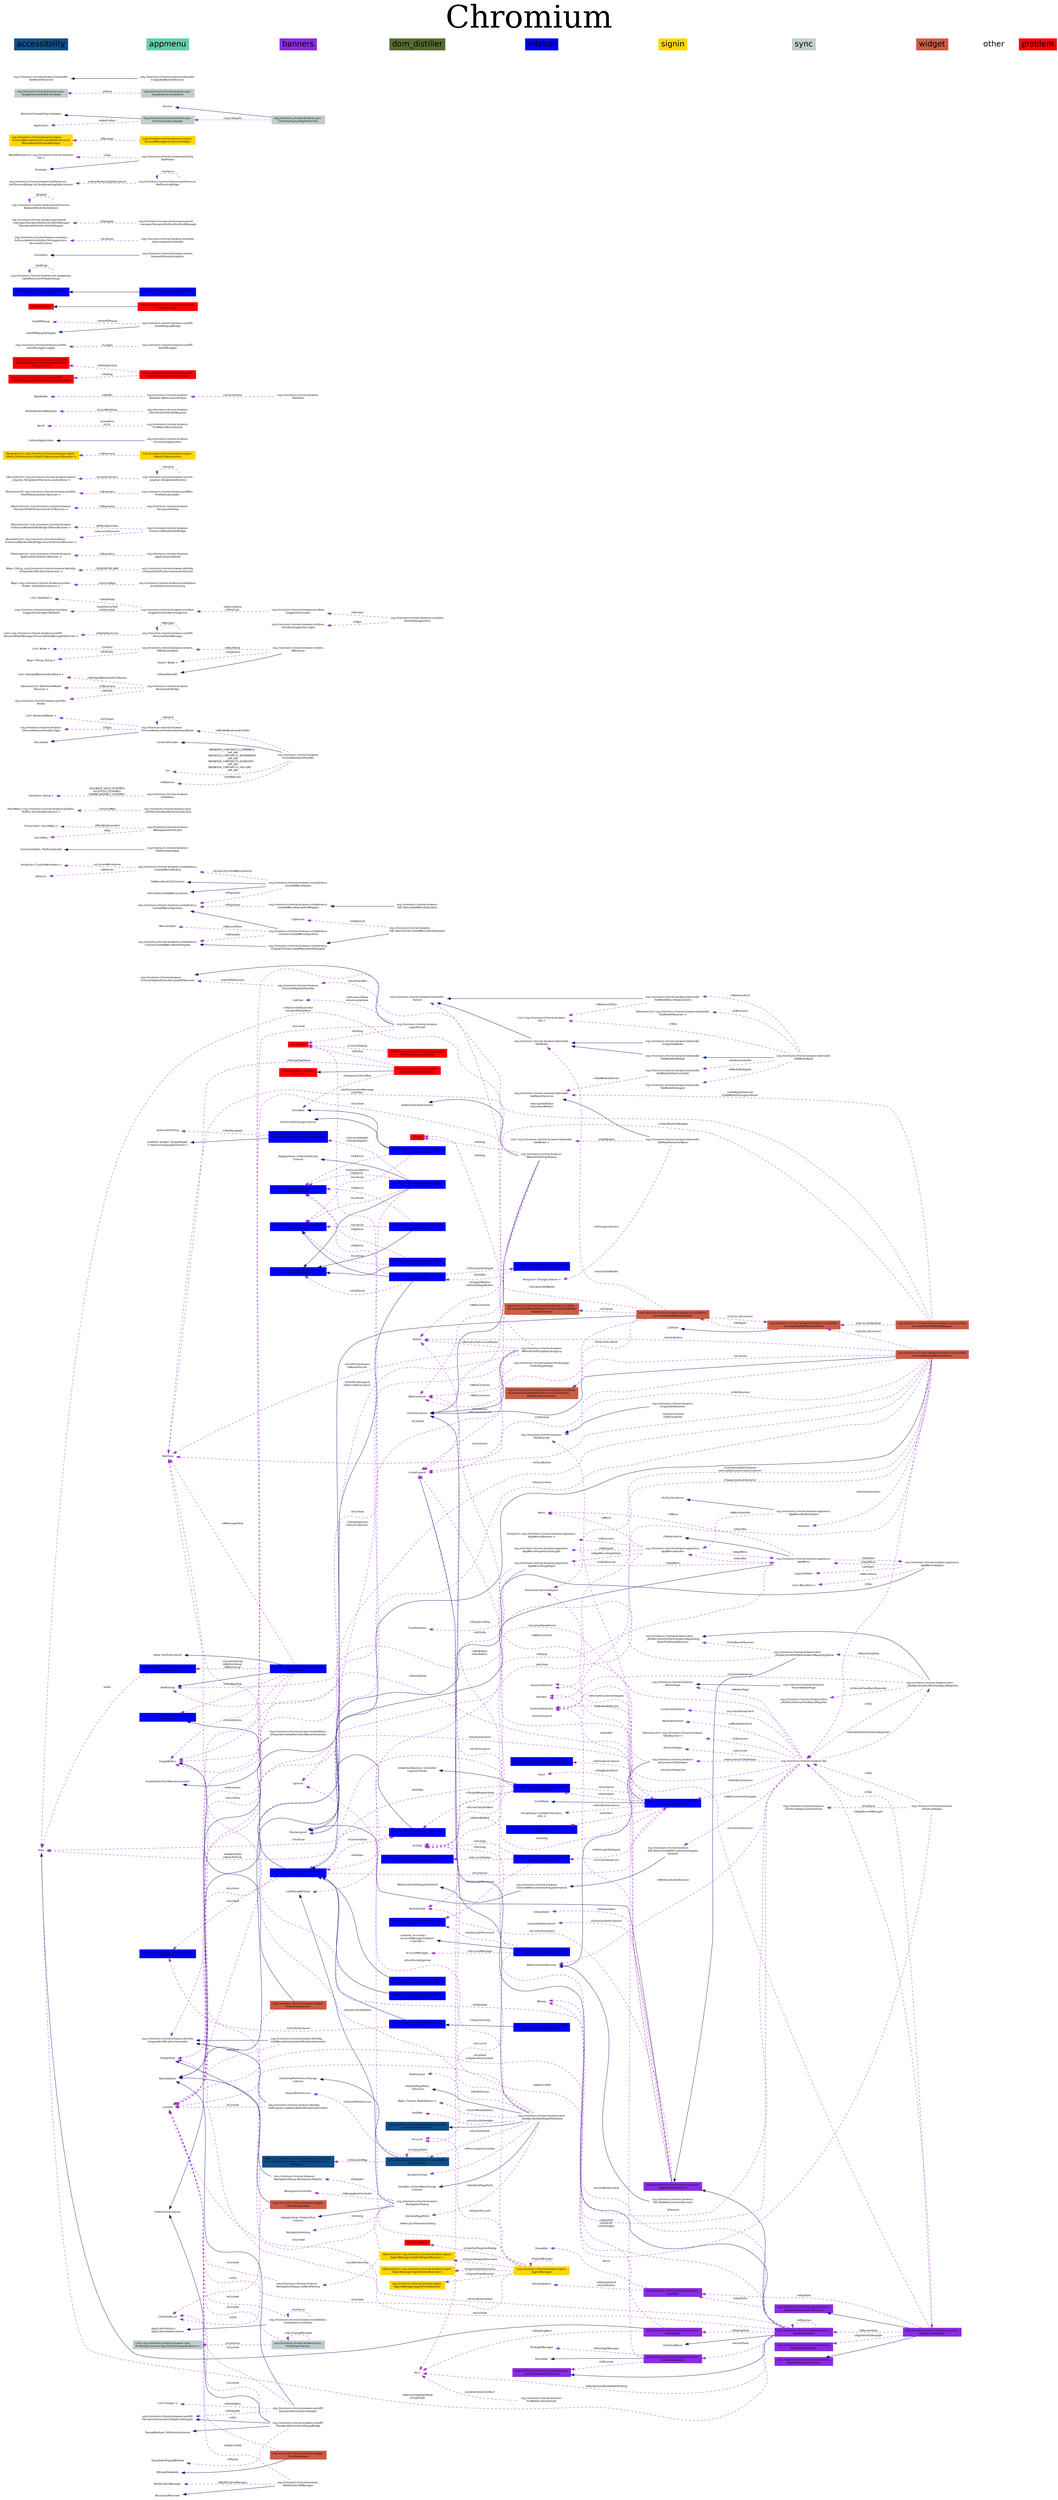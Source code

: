 digraph "G" {
    fontsize=96;
    graph [rankdir=LR,
           label="Chromium",
           labelloc=top];
node [fontname=Helvetica,
    fontsize=8,
    label="",
    shape=record,
]; edge [fontname=Helvetica,
    fontsize=8,
    labelfontname=Helvetica,
    labelfontsize=8
];

	"AdapterView::OnItemClick\lListener"
		[color=white,
		height=0.2,
		label="AdapterView::OnItemClick\lListener",
		style=filled,
		width=0.4];

	"AdapterView::OnItemSelected\lListener"
		[color=white,
		height=0.2,
		label="AdapterView::OnItemSelected\lListener",
		style=filled,
		width=0.4];

	"android::accounts::\lAccountManagerCallback\l\< Bundle \>"
		[color=white,
		height=0.2,
		label="android::accounts::\lAccountManagerCallback\l\< Bundle \>",
		style=filled,
		width=0.4];

	"android::widget::ArrayAdapter\l\< SpinnerLanguageElement \>"
		[color=white,
		height=0.2,
		label="android::widget::ArrayAdapter\l\< SpinnerLanguageElement \>",
		style=filled,
		width=0.4];

	"ApplicationStatus::\lApplicationStateListener"
		[color=white,
		height=0.2,
		label="ApplicationStatus::\lApplicationStateListener",
		style=filled,
		width=0.4];

	"ArrayDeque\< InfoBarTransition\lInfo \>"
		[color=white,
		height=0.2,
		label="ArrayDeque\< InfoBarTransition\lInfo \>",
		style=filled,
		width=0.4];

	"ArrayList\< ChangeListener \>"
		[color=white,
		height=0.2,
		label="ArrayList\< ChangeListener \>",
		style=filled,
		width=0.4];

	"ArrayList\< CustomMenuItem \>"
		[color=white,
		height=0.2,
		label="ArrayList\< CustomMenuItem \>",
		style=filled,
		width=0.4];

	"ArrayList\< org.chromium.chrome.browser.appmenu.\lAppMenuObserver \>"
		[color=white,
		group=appmenu,
		height=0.2,
		label="ArrayList\< org.chromium.chrome.browser.appmenu.\lAppMenuObserver \>",
		style=filled,
		width=0.4];

	"ArrayList\< org.chromium.chrome.browser.infobar.\lInfoBar \>"
		[color=blue1,
		group=infobar,
		height=0.2,
		label="ArrayList\< org.chromium.chrome.browser.infobar.\lInfoBar \>",
		style=filled,
		width=0.4];

	"ContentUriUtils::FileProviderUtil"
		[color=white,
		height=0.2,
		label="ContentUriUtils::FileProviderUtil",
		style=filled,
		width=0.4];

	"DialogInterface::OnClick\lListener"
		[color=red,
		height=0.2,
		label="DialogInterface::OnClick\lListener",
		style=filled,
		width=0.4];

	"DistilledPagePrefs\l::Observer"
		[color=white,
		height=0.2,
		label="DistilledPagePrefs\l::Observer",
		style=filled,
		width=0.4];

	"FutureTask\< SecretKey \>"
		[color=white,
		height=0.2,
		label="FutureTask\< SecretKey \>",
		style=filled,
		width=0.4];

	"HashMap\< org.chromium.chrome.browser.profiles.\lProfile, DomDistillerService \>"
		[color=white,
		group=profiles,
		height=0.2,
		label="HashMap\< org.chromium.chrome.browser.profiles.\lProfile, DomDistillerService \>",
		style=filled,
		width=0.4];

	"HashSet\< String \>"
		[color=white,
		height=0.2,
		label="HashSet\< String \>",
		style=filled,
		width=0.4];

	"List\< BookmarkNode \>"
		[color=white,
		height=0.2,
		label="List\< BookmarkNode \>",
		style=filled,
		width=0.4];

	"List\< DelayedBookmarkCallback \>"
		[color=white,
		height=0.2,
		label="List\< DelayedBookmarkCallback \>",
		style=filled,
		width=0.4];

	"List\< Integer \>"
		[color=white,
		height=0.2,
		label="List\< Integer \>",
		style=filled,
		width=0.4];

	"List\< MenuItem \>"
		[color=white,
		height=0.2,
		label="List\< MenuItem \>",
		style=filled,
		width=0.4];

	"List\< Node \>"
		[color=white,
		height=0.2,
		label="List\< Node \>",
		style=filled,
		width=0.4];

	"List\< org.chromium.chrome.browser.\lTab \>"
		[color=white,
		height=0.2,
		label="List\< org.chromium.chrome.browser.\lTab \>",
		style=filled,
		width=0.4];

	"List\< org.chromium.chrome.browser.autofill.\lPersonalDataManager.PersonalDataManagerObserver \>"
		[color=white,
		group=autofill,
		height=0.2,
		label="List\< org.chromium.chrome.browser.autofill.\lPersonalDataManager.PersonalDataManagerObserver \>",
		style=filled,
		width=0.4];

	"List\< org.chromium.chrome.browser.sync.\lProfileSyncService.SyncStateChangedListener \>"
		[color=azure3,
		group=sync,
		height=0.2,
		label="List\< org.chromium.chrome.browser.sync.\lProfileSyncService.SyncStateChangedListener \>",
		style=filled,
		width=0.4];

	"List\< org.chromium.chrome.browser.tabmodel.\lTabModel \>"
		[color=white,
		group=tabmodel,
		height=0.2,
		label="List\< org.chromium.chrome.browser.tabmodel.\lTabModel \>",
		style=filled,
		width=0.4];

	"List\< TextField \>"
		[color=white,
		height=0.2,
		label="List\< TextField \>",
		style=filled,
		width=0.4];

	"Map\< org.chromium.chrome.browser.accessibility.\lFontSizePrefs.Observer, FontSizePrefsObserver\lWrapper \>"
		[color=dodgerblue4,
		group=accessibility,
		height=0.2,
		label="Map\< org.chromium.chrome.browser.accessibility.\lFontSizePrefs.Observer, FontSizePrefsObserver\lWrapper \>",
		style=filled,
		width=0.4];

	"Map\< org.chromium.chrome.browser.profiles.\lProfile, InvalidationService \>"
		[color=white,
		group=profiles,
		height=0.2,
		label="Map\< org.chromium.chrome.browser.profiles.\lProfile, InvalidationService \>",
		style=filled,
		width=0.4];

	"Map\< String, org.chromium.chrome.browser.identity.\lUniqueIdentificationGenerator \>"
		[color=white,
		group=identity,
		height=0.2,
		label="Map\< String, org.chromium.chrome.browser.identity.\lUniqueIdentificationGenerator \>",
		style=filled,
		width=0.4];

	"Map\< String, String \>"
		[color=white,
		height=0.2,
		label="Map\< String, String \>",
		style=filled,
		width=0.4];

	"Map\< Theme, RadioButton \>"
		[color=white,
		height=0.2,
		label="Map\< Theme, RadioButton \>",
		style=filled,
		width=0.4];

	"ObserverList\< BookmarkModel\lObserver \>"
		[color=white,
		height=0.2,
		label="ObserverList\< BookmarkModel\lObserver \>",
		style=filled,
		width=0.4];

	"ObserverList\< org.chromium.chrome.browser.\lApplicationLifetime.Observer \>"
		[color=white,
		height=0.2,
		label="ObserverList\< org.chromium.chrome.browser.\lApplicationLifetime.Observer \>",
		style=filled,
		width=0.4];

	"ObserverList\< org.chromium.chrome.browser.\lEnhancedBookmarksBridge.FiltersObserver \>"
		[color=white,
		height=0.2,
		label="ObserverList\< org.chromium.chrome.browser.\lEnhancedBookmarksBridge.FiltersObserver \>",
		style=filled,
		width=0.4];

	"ObserverList\< org.chromium.chrome.browser.\lEnhancedBookmarksBridge.SearchServiceObserver \>"
		[color=white,
		height=0.2,
		label="ObserverList\< org.chromium.chrome.browser.\lEnhancedBookmarksBridge.SearchServiceObserver \>",
		style=filled,
		width=0.4];

	"ObserverList\< org.chromium.chrome.browser.\lPasswordUIView.PasswordListObserver \>"
		[color=white,
		height=0.2,
		label="ObserverList\< org.chromium.chrome.browser.\lPasswordUIView.PasswordListObserver \>",
		style=filled,
		width=0.4];

	"ObserverList\< org.chromium.chrome.browser.\lTabObserver \>"
		[color=white,
		height=0.2,
		label="ObserverList\< org.chromium.chrome.browser.\lTabObserver \>",
		style=filled,
		width=0.4];

	"ObserverList\< org.chromium.chrome.browser.profiles.\lProfileDownloader.Observer \>"
		[color=white,
		group=profiles,
		height=0.2,
		label="ObserverList\< org.chromium.chrome.browser.profiles.\lProfileDownloader.Observer \>",
		style=filled,
		width=0.4];

	"ObserverList\< org.chromium.chrome.browser.search\l_engines.TemplateUrlService.LoadListener \>"
		[color=white,
		height=0.2,
		label="ObserverList\< org.chromium.chrome.browser.search\l_engines.TemplateUrlService.LoadListener \>",
		style=filled,
		width=0.4];

	"ObserverList\< org.chromium.chrome.browser.signin.\lOAuth2TokenService.OAuth2TokenServiceObserver \>"
		[color=gold,
		group=signin,
		height=0.2,
		label="ObserverList\< org.chromium.chrome.browser.signin.\lOAuth2TokenService.OAuth2TokenServiceObserver \>",
		style=filled,
		width=0.4];

	"ObserverList\< org.chromium.chrome.browser.signin.\lSigninManager.SignInAllowedObserver \>"
		[color=gold,
		group=signin,
		height=0.2,
		label="ObserverList\< org.chromium.chrome.browser.signin.\lSigninManager.SignInAllowedObserver \>",
		style=filled,
		width=0.4];

	"ObserverList\< org.chromium.chrome.browser.signin.\lSigninManager.SignInStateObserver \>"
		[color=gold,
		group=signin,
		height=0.2,
		label="ObserverList\< org.chromium.chrome.browser.signin.\lSigninManager.SignInStateObserver \>",
		style=filled,
		width=0.4];

	"ObserverList\< org.chromium.chrome.browser.tabmodel.\lTabModelObserver \>"
		[color=white,
		group=tabmodel,
		height=0.2,
		label="ObserverList\< org.chromium.chrome.browser.tabmodel.\lTabModelObserver \>",
		style=filled,
		width=0.4];

	"OnSharedPreferenceChange\lListener"
		[color=white,
		height=0.2,
		label="OnSharedPreferenceChange\lListener",
		style=filled,
		width=0.4];

	"org.chromium.chrome.browser.\lApplicationLifetime"
		[color=white,
		height=0.2,
		label="org.chromium.chrome.browser.\lApplicationLifetime",
		style=filled,
		width=0.4];

	"org.chromium.chrome.browser.\lBookmarksBridge"
		[color=white,
		height=0.2,
		label="org.chromium.chrome.browser.\lBookmarksBridge",
		style=filled,
		width=0.4];

	"org.chromium.chrome.browser.\lChromeBrowserProvider"
		[color=white,
		height=0.2,
		label="org.chromium.chrome.browser.\lChromeBrowserProvider",
		style=filled,
		width=0.4];

	"org.chromium.chrome.browser.\lChromeBrowserProvider.BookmarkNode"
		[color=white,
		height=0.2,
		label="org.chromium.chrome.browser.\lChromeBrowserProvider.BookmarkNode",
		style=filled,
		width=0.4];

	"org.chromium.chrome.browser.\lChromeBrowserProvider.Type"
		[color=white,
		height=0.2,
		label="org.chromium.chrome.browser.\lChromeBrowserProvider.Type",
		style=filled,
		width=0.4];

	"org.chromium.chrome.browser.\lChromeHttpAuthHandler"
		[color=white,
		height=0.2,
		label="org.chromium.chrome.browser.\lChromeHttpAuthHandler",
		style=filled,
		width=0.4];

	"org.chromium.chrome.browser.\lChromeHttpAuthHandler.AutofillObserver"
		[color=white,
		height=0.2,
		label="org.chromium.chrome.browser.\lChromeHttpAuthHandler.AutofillObserver",
		style=filled,
		width=0.4];

	"org.chromium.chrome.browser.\lChromeWebContentsDelegateAndroid"
		[color=white,
		height=0.2,
		label="org.chromium.chrome.browser.\lChromeWebContentsDelegateAndroid",
		style=filled,
		width=0.4];

	"org.chromium.chrome.browser.\lChromiumApplication"
		[color=white,
		height=0.2,
		label="org.chromium.chrome.browser.\lChromiumApplication",
		style=filled,
		width=0.4];

	"org.chromium.chrome.browser.\lEmptyTabObserver"
		[color=white,
		height=0.2,
		label="org.chromium.chrome.browser.\lEmptyTabObserver",
		style=filled,
		width=0.4];

	"org.chromium.chrome.browser.\lEnhancedBookmarksBridge"
		[color=white,
		height=0.2,
		label="org.chromium.chrome.browser.\lEnhancedBookmarksBridge",
		style=filled,
		width=0.4];

	"org.chromium.chrome.browser.\lFileProviderHelper"
		[color=white,
		height=0.2,
		label="org.chromium.chrome.browser.\lFileProviderHelper",
		style=filled,
		width=0.4];

	"org.chromium.chrome.browser.\lFindMatchRectsDetails"
		[color=white,
		height=0.2,
		label="org.chromium.chrome.browser.\lFindMatchRectsDetails",
		style=filled,
		width=0.4];

	"org.chromium.chrome.browser.\lFindNotificationDetails"
		[color=white,
		height=0.2,
		label="org.chromium.chrome.browser.\lFindNotificationDetails",
		style=filled,
		width=0.4];

	"org.chromium.chrome.browser.\lFrozenNativePage"
		[color=white,
		height=0.2,
		label="org.chromium.chrome.browser.\lFrozenNativePage",
		style=filled,
		width=0.4];

	"org.chromium.chrome.browser.\lJavascriptAppModalDialog"
		[color=red,
		height=0.2,
		label="org.chromium.chrome.browser.\lJavascriptAppModalDialog",
		style=filled,
		width=0.4];

	"org.chromium.chrome.browser.\lLoginPrompt"
		[color=white,
		height=0.2,
		label="org.chromium.chrome.browser.\lLoginPrompt",
		style=filled,
		width=0.4];

	"org.chromium.chrome.browser.\lNativePage"
		[color=white,
		height=0.2,
		label="org.chromium.chrome.browser.\lNativePage",
		style=filled,
		width=0.4];

	"org.chromium.chrome.browser.\lNavigationPopup"
		[color=white,
		height=0.2,
		label="org.chromium.chrome.browser.\lNavigationPopup",
		style=filled,
		width=0.4];

	"org.chromium.chrome.browser.\lNavigationPopup.ListItemFactory"
		[color=white,
		height=0.2,
		label="org.chromium.chrome.browser.\lNavigationPopup.ListItemFactory",
		style=filled,
		width=0.4];

	"org.chromium.chrome.browser.\lNavigationPopup.NavigationAdapter"
		[color=white,
		height=0.2,
		label="org.chromium.chrome.browser.\lNavigationPopup.NavigationAdapter",
		style=filled,
		width=0.4];

	"org.chromium.chrome.browser.\lNotificationUIManager"
		[color=white,
		height=0.2,
		label="org.chromium.chrome.browser.\lNotificationUIManager",
		style=filled,
		width=0.4];

	"org.chromium.chrome.browser.\lPasswordUIView"
		[color=white,
		height=0.2,
		label="org.chromium.chrome.browser.\lPasswordUIView",
		style=filled,
		width=0.4];

	"org.chromium.chrome.browser.\lShortcutHelper"
		[color=white,
		height=0.2,
		label="org.chromium.chrome.browser.\lShortcutHelper",
		style=filled,
		width=0.4];

	"org.chromium.chrome.browser.\lShortcutHelper.OnInitialized"
		[color=white,
		height=0.2,
		label="org.chromium.chrome.browser.\lShortcutHelper.OnInitialized",
		style=filled,
		width=0.4];

	"org.chromium.chrome.browser.\lSSLClientCertificateRequest"
		[color=white,
		height=0.2,
		label="org.chromium.chrome.browser.\lSSLClientCertificateRequest",
		style=filled,
		width=0.4];

	"org.chromium.chrome.browser.\lTab.TabChromeContextMenuItemDelegate"
		[color=white,
		height=0.2,
		label="org.chromium.chrome.browser.\lTab.TabChromeContextMenuItemDelegate",
		style=filled,
		width=0.4];

	"org.chromium.chrome.browser.\lTab.TabChromeWebContentsDelegate\lAndroid"
		[color=white,
		height=0.2,
		label="org.chromium.chrome.browser.\lTab.TabChromeWebContentsDelegate\lAndroid",
		style=filled,
		width=0.4];

	"org.chromium.chrome.browser.\lTab.TabContextMenuPopulator"
		[color=white,
		height=0.2,
		label="org.chromium.chrome.browser.\lTab.TabContextMenuPopulator",
		style=filled,
		width=0.4];

	"org.chromium.chrome.browser.\lTab.TabWebContentsObserver"
		[color=white,
		height=0.2,
		label="org.chromium.chrome.browser.\lTab.TabWebContentsObserver",
		style=filled,
		width=0.4];

	"org.chromium.chrome.browser.\lTabObserver"
		[color=white,
		height=0.2,
		label="org.chromium.chrome.browser.\lTabObserver",
		style=filled,
		width=0.4];

	"org.chromium.chrome.browser.\lTabState"
		[color=white,
		height=0.2,
		label="org.chromium.chrome.browser.\lTabState",
		style=filled,
		width=0.4];

	"org.chromium.chrome.browser.\lTabState.WebContentsState"
		[color=white,
		height=0.2,
		label="org.chromium.chrome.browser.\lTabState.WebContentsState",
		style=filled,
		width=0.4];

	"org.chromium.chrome.browser.\lUrlUtilities"
		[color=white,
		height=0.2,
		label="org.chromium.chrome.browser.\lUrlUtilities",
		style=filled,
		width=0.4];

	"org.chromium.chrome.browser.\lVoiceSearchTabHelper"
		[color=white,
		height=0.2,
		label="org.chromium.chrome.browser.\lVoiceSearchTabHelper",
		style=filled,
		width=0.4];

	"org.chromium.chrome.browser.\lWebappAuthenticator"
		[color=white,
		height=0.2,
		label="org.chromium.chrome.browser.\lWebappAuthenticator",
		style=filled,
		width=0.4];

	"org.chromium.chrome.browser.\lWebsiteSettingsPopup"
		[color=white,
		height=0.2,
		label="org.chromium.chrome.browser.\lWebsiteSettingsPopup",
		style=filled,
		width=0.4];

	"org.chromium.chrome.browser.\lWebsiteSettingsPopupLegacy"
		[color=white,
		height=0.2,
		label="org.chromium.chrome.browser.\lWebsiteSettingsPopupLegacy",
		style=filled,
		width=0.4];

	"org.chromium.chrome.browser.accessibility.\lFontSizePrefs"
		[color=dodgerblue4,
		group=accessibility,
		height=0.2,
		label="org.chromium.chrome.browser.accessibility.\lFontSizePrefs",
		style=filled,
		width=0.4];

	"org.chromium.chrome.browser.accessibility.\lFontSizePrefs.Observer"
		[color=dodgerblue4,
		group=accessibility,
		height=0.2,
		label="org.chromium.chrome.browser.accessibility.\lFontSizePrefs.Observer",
		style=filled,
		width=0.4];

	"org.chromium.chrome.browser.appmenu.\lAppMenu"
		[color=white,
		group=appmenu,
		height=0.2,
		label="org.chromium.chrome.browser.appmenu.\lAppMenu",
		style=filled,
		width=0.4];

	"org.chromium.chrome.browser.appmenu.\lAppMenuAdapter"
		[color=white,
		group=appmenu,
		height=0.2,
		label="org.chromium.chrome.browser.appmenu.\lAppMenuAdapter",
		style=filled,
		width=0.4];

	"org.chromium.chrome.browser.appmenu.\lAppMenuButtonHelper"
		[color=white,
		group=appmenu,
		height=0.2,
		label="org.chromium.chrome.browser.appmenu.\lAppMenuButtonHelper",
		style=filled,
		width=0.4];

	"org.chromium.chrome.browser.appmenu.\lAppMenuDragHelper"
		[color=white,
		group=appmenu,
		height=0.2,
		label="org.chromium.chrome.browser.appmenu.\lAppMenuDragHelper",
		style=filled,
		width=0.4];

	"org.chromium.chrome.browser.appmenu.\lAppMenuHandler"
		[color=white,
		group=appmenu,
		height=0.2,
		label="org.chromium.chrome.browser.appmenu.\lAppMenuHandler",
		style=filled,
		width=0.4];

	"org.chromium.chrome.browser.appmenu.\lAppMenuPropertiesDelegate"
		[color=white,
		group=appmenu,
		height=0.2,
		label="org.chromium.chrome.browser.appmenu.\lAppMenuPropertiesDelegate",
		style=filled,
		width=0.4];

	"org.chromium.chrome.browser.autofill.\lAutofillDialogControllerAndroid"
		[color=red,
		group=autofill,
		height=0.2,
		label="org.chromium.chrome.browser.autofill.\lAutofillDialogControllerAndroid",
		style=filled,
		width=0.4];

	"org.chromium.chrome.browser.autofill.\lAutofillDialogControllerAndroid.Autofill\lDialogFactory"
		[color=red,
		group=autofill,
		height=0.2,
		label="org.chromium.chrome.browser.autofill.\lAutofillDialogControllerAndroid.Autofill\lDialogFactory",
		style=filled,
		width=0.4];

	"org.chromium.chrome.browser.autofill.\lAutofillDialogControllerAndroid.AutofillDialog"
		[color=red,
		group=autofill,
		height=0.2,
		label="org.chromium.chrome.browser.autofill.\lAutofillDialogControllerAndroid.AutofillDialog",
		style=filled,
		width=0.4];

	"org.chromium.chrome.browser.autofill.\lAutofillLogger"
		[color=white,
		group=autofill,
		height=0.2,
		label="org.chromium.chrome.browser.autofill.\lAutofillLogger",
		style=filled,
		width=0.4];

	"org.chromium.chrome.browser.autofill.\lAutofillLogger.Logger"
		[color=white,
		group=autofill,
		height=0.2,
		label="org.chromium.chrome.browser.autofill.\lAutofillLogger.Logger",
		style=filled,
		width=0.4];

	"org.chromium.chrome.browser.autofill.\lAutofillPopupBridge"
		[color=white,
		group=autofill,
		height=0.2,
		label="org.chromium.chrome.browser.autofill.\lAutofillPopupBridge",
		style=filled,
		width=0.4];

	"org.chromium.chrome.browser.autofill.\lPasswordGenerationAdapter"
		[color=white,
		group=autofill,
		height=0.2,
		label="org.chromium.chrome.browser.autofill.\lPasswordGenerationAdapter",
		style=filled,
		width=0.4];

	"org.chromium.chrome.browser.autofill.\lPasswordGenerationAdapter.Delegate"
		[color=white,
		group=autofill,
		height=0.2,
		label="org.chromium.chrome.browser.autofill.\lPasswordGenerationAdapter.Delegate",
		style=filled,
		width=0.4];

	"org.chromium.chrome.browser.autofill.\lPasswordGenerationPopupBridge"
		[color=white,
		group=autofill,
		height=0.2,
		label="org.chromium.chrome.browser.autofill.\lPasswordGenerationPopupBridge",
		style=filled,
		width=0.4];

	"org.chromium.chrome.browser.autofill.\lPersonalDataManager"
		[color=white,
		group=autofill,
		height=0.2,
		label="org.chromium.chrome.browser.autofill.\lPersonalDataManager",
		style=filled,
		width=0.4];

	"org.chromium.chrome.browser.banners.\lAppBannerManager"
		[color=blueviolet,
		group=banners,
		height=0.2,
		label="org.chromium.chrome.browser.banners.\lAppBannerManager",
		style=filled,
		width=0.4];

	"org.chromium.chrome.browser.banners.\lAppBannerView"
		[color=blueviolet,
		group=banners,
		height=0.2,
		label="org.chromium.chrome.browser.banners.\lAppBannerView",
		style=filled,
		width=0.4];

	"org.chromium.chrome.browser.banners.\lAppBannerView.Observer"
		[color=blueviolet,
		group=banners,
		height=0.2,
		label="org.chromium.chrome.browser.banners.\lAppBannerView.Observer",
		style=filled,
		width=0.4];

	"org.chromium.chrome.browser.banners.\lAppData"
		[color=blueviolet,
		group=banners,
		height=0.2,
		label="org.chromium.chrome.browser.banners.\lAppData",
		style=filled,
		width=0.4];

	"org.chromium.chrome.browser.banners.\lAppDetailsDelegate"
		[color=blueviolet,
		group=banners,
		height=0.2,
		label="org.chromium.chrome.browser.banners.\lAppDetailsDelegate",
		style=filled,
		width=0.4];

	"org.chromium.chrome.browser.banners.\lAppDetailsDelegate.Observer"
		[color=blueviolet,
		group=banners,
		height=0.2,
		label="org.chromium.chrome.browser.banners.\lAppDetailsDelegate.Observer",
		style=filled,
		width=0.4];

	"org.chromium.chrome.browser.banners.\lInstallerDelegate"
		[color=blueviolet,
		group=banners,
		height=0.2,
		label="org.chromium.chrome.browser.banners.\lInstallerDelegate",
		style=filled,
		width=0.4];

	"org.chromium.chrome.browser.banners.\lInstallerDelegate.Observer"
		[color=blueviolet,
		group=banners,
		height=0.2,
		label="org.chromium.chrome.browser.banners.\lInstallerDelegate.Observer",
		style=filled,
		width=0.4];

	"org.chromium.chrome.browser.banners.\lRatingView"
		[color=blueviolet,
		group=banners,
		height=0.2,
		label="org.chromium.chrome.browser.banners.\lRatingView",
		style=filled,
		width=0.4];

	"org.chromium.chrome.browser.banners.\lSwipableOverlayView"
		[color=blueviolet,
		group=banners,
		height=0.2,
		label="org.chromium.chrome.browser.banners.\lSwipableOverlayView",
		style=filled,
		width=0.4];

	"org.chromium.chrome.browser.contextmenu.\lChromeContextMenuItemDelegate"
		[color=white,
		group=contextmenu,
		height=0.2,
		label="org.chromium.chrome.browser.contextmenu.\lChromeContextMenuItemDelegate",
		style=filled,
		width=0.4];

	"org.chromium.chrome.browser.contextmenu.\lChromeContextMenuPopulator"
		[color=white,
		group=contextmenu,
		height=0.2,
		label="org.chromium.chrome.browser.contextmenu.\lChromeContextMenuPopulator",
		style=filled,
		width=0.4];

	"org.chromium.chrome.browser.contextmenu.\lContextMenuHelper"
		[color=white,
		group=contextmenu,
		height=0.2,
		label="org.chromium.chrome.browser.contextmenu.\lContextMenuHelper",
		style=filled,
		width=0.4];

	"org.chromium.chrome.browser.contextmenu.\lContextMenuParams"
		[color=white,
		group=contextmenu,
		height=0.2,
		label="org.chromium.chrome.browser.contextmenu.\lContextMenuParams",
		style=filled,
		width=0.4];

	"org.chromium.chrome.browser.contextmenu.\lContextMenuPopulator"
		[color=white,
		group=contextmenu,
		height=0.2,
		label="org.chromium.chrome.browser.contextmenu.\lContextMenuPopulator",
		style=filled,
		width=0.4];

	"org.chromium.chrome.browser.contextmenu.\lContextMenuPopulatorWrapper"
		[color=white,
		group=contextmenu,
		height=0.2,
		label="org.chromium.chrome.browser.contextmenu.\lContextMenuPopulatorWrapper",
		style=filled,
		width=0.4];

	"org.chromium.chrome.browser.contextmenu.\lEmptyChromeContextMenuItemDelegate"
		[color=white,
		group=contextmenu,
		height=0.2,
		label="org.chromium.chrome.browser.contextmenu.\lEmptyChromeContextMenuItemDelegate",
		style=filled,
		width=0.4];

	"org.chromium.chrome.browser.database.\lSQLiteCursor"
		[color=red,
		group=database,
		height=0.2,
		label="org.chromium.chrome.browser.database.\lSQLiteCursor",
		style=filled,
		width=0.4];

	"org.chromium.chrome.browser.dom\l_distiller.DistilledPagePrefsView"
		[color=white,
		height=0.2,
		label="org.chromium.chrome.browser.dom\l_distiller.DistilledPagePrefsView",
		style=filled,
		width=0.4];

	"org.chromium.chrome.browser.dom\l_distiller.DomDistillerFeedbackReporter"
		[color=white,
		height=0.2,
		label="org.chromium.chrome.browser.dom\l_distiller.DomDistillerFeedbackReporter",
		style=filled,
		width=0.4];

	"org.chromium.chrome.browser.dom\l_distiller.DomDistillerFeedbackReporting\lView.FeedbackObserver"
		[color=white,
		height=0.2,
		label="org.chromium.chrome.browser.dom\l_distiller.DomDistillerFeedbackReporting\lView.FeedbackObserver",
		style=filled,
		width=0.4];

	"org.chromium.chrome.browser.dom\l_distiller.DomDistillerFeedbackReportingView"
		[color=white,
		height=0.2,
		label="org.chromium.chrome.browser.dom\l_distiller.DomDistillerFeedbackReportingView",
		style=filled,
		width=0.4];

	"org.chromium.chrome.browser.dom\l_distiller.DomDistillerServiceFactory"
		[color=white,
		height=0.2,
		label="org.chromium.chrome.browser.dom\l_distiller.DomDistillerServiceFactory",
		style=filled,
		width=0.4];

	"org.chromium.chrome.browser.dom\l_distiller.ExternalFeedbackReporter"
		[color=white,
		height=0.2,
		label="org.chromium.chrome.browser.dom\l_distiller.ExternalFeedbackReporter",
		style=filled,
		width=0.4];

	"org.chromium.chrome.browser.findinpage.\lFindInPageBridge"
		[color=white,
		group=findinpage,
		height=0.2,
		label="org.chromium.chrome.browser.findinpage.\lFindInPageBridge",
		style=filled,
		width=0.4];

	"org.chromium.chrome.browser.identity.\lSettingsSecureBasedIdentificationGenerator"
		[color=white,
		group=identity,
		height=0.2,
		label="org.chromium.chrome.browser.identity.\lSettingsSecureBasedIdentificationGenerator",
		style=filled,
		width=0.4];

	"org.chromium.chrome.browser.identity.\lUniqueIdentificationGenerator"
		[color=white,
		group=identity,
		height=0.2,
		label="org.chromium.chrome.browser.identity.\lUniqueIdentificationGenerator",
		style=filled,
		width=0.4];

	"org.chromium.chrome.browser.identity.\lUniqueIdentificationGeneratorFactory"
		[color=white,
		group=identity,
		height=0.2,
		label="org.chromium.chrome.browser.identity.\lUniqueIdentificationGeneratorFactory",
		style=filled,
		width=0.4];

	"org.chromium.chrome.browser.identity.\lUuidBasedUniqueIdentificationGenerator"
		[color=white,
		group=identity,
		height=0.2,
		label="org.chromium.chrome.browser.identity.\lUuidBasedUniqueIdentificationGenerator",
		style=filled,
		width=0.4];

	"org.chromium.chrome.browser.infobar.\lAnimationHelper"
		[color=blue1,
		group=infobar,
		height=0.2,
		label="org.chromium.chrome.browser.infobar.\lAnimationHelper",
		style=filled,
		width=0.4];

	"org.chromium.chrome.browser.infobar.\lAutoLoginAccountDelegate"
		[color=blue1,
		group=infobar,
		height=0.2,
		label="org.chromium.chrome.browser.infobar.\lAutoLoginAccountDelegate",
		style=filled,
		width=0.4];

	"org.chromium.chrome.browser.infobar.\lAutoLoginDelegate"
		[color=blue1,
		group=infobar,
		height=0.2,
		label="org.chromium.chrome.browser.infobar.\lAutoLoginDelegate",
		style=filled,
		width=0.4];

	"org.chromium.chrome.browser.infobar.\lAutoLoginProcessor"
		[color=blue1,
		group=infobar,
		height=0.2,
		label="org.chromium.chrome.browser.infobar.\lAutoLoginProcessor",
		style=filled,
		width=0.4];

	"org.chromium.chrome.browser.infobar.\lConfirmInfoBar"
		[color=blue1,
		group=infobar,
		height=0.2,
		label="org.chromium.chrome.browser.infobar.\lConfirmInfoBar",
		style=filled,
		width=0.4];

	"org.chromium.chrome.browser.infobar.\lContentWrapperView"
		[color=blue1,
		group=infobar,
		height=0.2,
		label="org.chromium.chrome.browser.infobar.\lContentWrapperView",
		style=filled,
		width=0.4];

	"org.chromium.chrome.browser.infobar.\lDataReductionProxyInfoBar"
		[color=blue1,
		group=infobar,
		height=0.2,
		label="org.chromium.chrome.browser.infobar.\lDataReductionProxyInfoBar",
		style=filled,
		width=0.4];

	"org.chromium.chrome.browser.infobar.\lGeneratedPasswordSavedInfoBar"
		[color=blue1,
		group=infobar,
		height=0.2,
		label="org.chromium.chrome.browser.infobar.\lGeneratedPasswordSavedInfoBar",
		style=filled,
		width=0.4];

	"org.chromium.chrome.browser.infobar.\lInfoBar"
		[color=blue1,
		group=infobar,
		height=0.2,
		label="org.chromium.chrome.browser.infobar.\lInfoBar",
		style=filled,
		width=0.4];

	"org.chromium.chrome.browser.infobar.\lInfoBarContainer"
		[color=blue1,
		group=infobar,
		height=0.2,
		label="org.chromium.chrome.browser.infobar.\lInfoBarContainer",
		style=filled,
		width=0.4];

	"org.chromium.chrome.browser.infobar.\lInfoBarContainer.InfoBarAnimationListener"
		[color=blue1,
		group=infobar,
		height=0.2,
		label="org.chromium.chrome.browser.infobar.\lInfoBarContainer.InfoBarAnimationListener",
		style=filled,
		width=0.4];

	"org.chromium.chrome.browser.infobar.\lInfoBarLayout"
		[color=blue1,
		group=infobar,
		height=0.2,
		label="org.chromium.chrome.browser.infobar.\lInfoBarLayout",
		style=filled,
		width=0.4];

	"org.chromium.chrome.browser.infobar.\lInfoBarLayout.Group"
		[color=blue1,
		group=infobar,
		height=0.2,
		label="org.chromium.chrome.browser.infobar.\lInfoBarLayout.Group",
		style=filled,
		width=0.4];

	"org.chromium.chrome.browser.infobar.\lInfoBarListeners"
		[color=blue1,
		group=infobar,
		height=0.2,
		label="org.chromium.chrome.browser.infobar.\lInfoBarListeners",
		style=filled,
		width=0.4];

	"org.chromium.chrome.browser.infobar.\lInfoBarListeners.Confirm"
		[color=blue1,
		group=infobar,
		height=0.2,
		label="org.chromium.chrome.browser.infobar.\lInfoBarListeners.Confirm",
		style=filled,
		width=0.4];

	"org.chromium.chrome.browser.infobar.\lInfoBarListeners.Dismiss"
		[color=blue1,
		group=infobar,
		height=0.2,
		label="org.chromium.chrome.browser.infobar.\lInfoBarListeners.Dismiss",
		style=filled,
		width=0.4];

	"org.chromium.chrome.browser.infobar.\lInfoBarView"
		[color=blue1,
		group=infobar,
		height=0.2,
		label="org.chromium.chrome.browser.infobar.\lInfoBarView",
		style=filled,
		width=0.4];

	"org.chromium.chrome.browser.infobar.\lMessageInfoBar"
		[color=blue1,
		group=infobar,
		height=0.2,
		label="org.chromium.chrome.browser.infobar.\lMessageInfoBar",
		style=filled,
		width=0.4];

	"org.chromium.chrome.browser.infobar.\lSubPanelListener"
		[color=blue1,
		group=infobar,
		height=0.2,
		label="org.chromium.chrome.browser.infobar.\lSubPanelListener",
		style=filled,
		width=0.4];

	"org.chromium.chrome.browser.infobar.\lTranslateAlwaysPanel"
		[color=blue1,
		group=infobar,
		height=0.2,
		label="org.chromium.chrome.browser.infobar.\lTranslateAlwaysPanel",
		style=filled,
		width=0.4];

	"org.chromium.chrome.browser.infobar.\lTranslateCheckBox"
		[color=blue1,
		group=infobar,
		height=0.2,
		label="org.chromium.chrome.browser.infobar.\lTranslateCheckBox",
		style=filled,
		width=0.4];

	"org.chromium.chrome.browser.infobar.\lTranslateInfoBar"
		[color=blue1,
		group=infobar,
		height=0.2,
		label="org.chromium.chrome.browser.infobar.\lTranslateInfoBar",
		style=filled,
		width=0.4];

	"org.chromium.chrome.browser.infobar.\lTranslateInfoBarDelegate"
		[color=blue1,
		group=infobar,
		height=0.2,
		label="org.chromium.chrome.browser.infobar.\lTranslateInfoBarDelegate",
		style=filled,
		width=0.4];

	"org.chromium.chrome.browser.infobar.\lTranslateLanguagePanel"
		[color=blue1,
		group=infobar,
		height=0.2,
		label="org.chromium.chrome.browser.infobar.\lTranslateLanguagePanel",
		style=filled,
		width=0.4];

	"org.chromium.chrome.browser.infobar.\lTranslateLanguagePanel.LanguageArray\lAdapter"
		[color=blue1,
		group=infobar,
		height=0.2,
		label="org.chromium.chrome.browser.infobar.\lTranslateLanguagePanel.LanguageArray\lAdapter",
		style=filled,
		width=0.4];

	"org.chromium.chrome.browser.infobar.\lTranslateNeverPanel"
		[color=blue1,
		group=infobar,
		height=0.2,
		label="org.chromium.chrome.browser.infobar.\lTranslateNeverPanel",
		style=filled,
		width=0.4];

	"org.chromium.chrome.browser.infobar.\lTranslateOptions"
		[color=blue1,
		group=infobar,
		height=0.2,
		label="org.chromium.chrome.browser.infobar.\lTranslateOptions",
		style=filled,
		width=0.4];

	"org.chromium.chrome.browser.infobar.\lTranslateSubPanel"
		[color=blue1,
		group=infobar,
		height=0.2,
		label="org.chromium.chrome.browser.infobar.\lTranslateSubPanel",
		style=filled,
		width=0.4];

	"org.chromium.chrome.browser.invalidation.\lInvalidationController"
		[color=white,
		group=invalidation,
		height=0.2,
		label="org.chromium.chrome.browser.invalidation.\lInvalidationController",
		style=filled,
		width=0.4];

	"org.chromium.chrome.browser.invalidation.\lInvalidationServiceFactory"
		[color=white,
		group=invalidation,
		height=0.2,
		label="org.chromium.chrome.browser.invalidation.\lInvalidationServiceFactory",
		style=filled,
		width=0.4];

	"org.chromium.chrome.browser.invalidation.\lUniqueIdInvalidationClientNameGenerator"
		[color=white,
		group=invalidation,
		height=0.2,
		label="org.chromium.chrome.browser.invalidation.\lUniqueIdInvalidationClientNameGenerator",
		style=filled,
		width=0.4];

	"org.chromium.chrome.browser.net.spdyproxy.\lDataReductionProxySettings"
		[color=white,
		group=net,
		height=0.2,
		label="org.chromium.chrome.browser.net.spdyproxy.\lDataReductionProxySettings",
		style=filled,
		width=0.4];

	"org.chromium.chrome.browser.omaha.\lRequestFailureException"
		[color=white,
		group=omaha,
		height=0.2,
		label="org.chromium.chrome.browser.omaha.\lRequestFailureException",
		style=filled,
		width=0.4];

	"org.chromium.chrome.browser.omaha.\lXMLParser"
		[color=white,
		group=omaha,
		height=0.2,
		label="org.chromium.chrome.browser.omaha.\lXMLParser",
		style=filled,
		width=0.4];

	"org.chromium.chrome.browser.omaha.\lXMLParser.Node"
		[color=white,
		group=omaha,
		height=0.2,
		label="org.chromium.chrome.browser.omaha.\lXMLParser.Node",
		style=filled,
		width=0.4];

	"org.chromium.chrome.browser.omnibox.\lAutocompleteController"
		[color=white,
		group=omnibox,
		height=0.2,
		label="org.chromium.chrome.browser.omnibox.\lAutocompleteController",
		style=filled,
		width=0.4];

	"org.chromium.chrome.browser.omnibox.\lAutocompleteController.OnSuggestions\lReceivedListener"
		[color=white,
		group=omnibox,
		height=0.2,
		label="org.chromium.chrome.browser.omnibox.\lAutocompleteController.OnSuggestions\lReceivedListener",
		style=filled,
		width=0.4];

	"org.chromium.chrome.browser.omnibox.\lOmniboxSuggestion"
		[color=white,
		group=omnibox,
		height=0.2,
		label="org.chromium.chrome.browser.omnibox.\lOmniboxSuggestion",
		style=filled,
		width=0.4];

	"org.chromium.chrome.browser.omnibox.\lOmniboxSuggestion.Type"
		[color=white,
		group=omnibox,
		height=0.2,
		label="org.chromium.chrome.browser.omnibox.\lOmniboxSuggestion.Type",
		style=filled,
		width=0.4];

	"org.chromium.chrome.browser.omnibox.\lSuggestionAnswer"
		[color=white,
		group=omnibox,
		height=0.2,
		label="org.chromium.chrome.browser.omnibox.\lSuggestionAnswer",
		style=filled,
		width=0.4];

	"org.chromium.chrome.browser.omnibox.\lSuggestionAnswer.ImageLine"
		[color=white,
		group=omnibox,
		height=0.2,
		label="org.chromium.chrome.browser.omnibox.\lSuggestionAnswer.ImageLine",
		style=filled,
		width=0.4];

	"org.chromium.chrome.browser.omnibox.\lSuggestionAnswer.TextField"
		[color=white,
		group=omnibox,
		height=0.2,
		label="org.chromium.chrome.browser.omnibox.\lSuggestionAnswer.TextField",
		style=filled,
		width=0.4];

	"org.chromium.chrome.browser.password\l_manager.PasswordAuthenticationManager"
		[color=white,
		height=0.2,
		label="org.chromium.chrome.browser.password\l_manager.PasswordAuthenticationManager",
		style=filled,
		width=0.4];

	"org.chromium.chrome.browser.password\l_manager.PasswordAuthenticationManager.\lPasswordAuthenticationDelegate"
		[color=white,
		height=0.2,
		label="org.chromium.chrome.browser.password\l_manager.PasswordAuthenticationManager.\lPasswordAuthenticationDelegate",
		style=filled,
		width=0.4];

	"org.chromium.chrome.browser.preferences.\lNetworkPredictionOptions"
		[color=white,
		group=preferences,
		height=0.2,
		label="org.chromium.chrome.browser.preferences.\lNetworkPredictionOptions",
		style=filled,
		width=0.4];

	"org.chromium.chrome.browser.preferences.\lPrefServiceBridge"
		[color=white,
		group=preferences,
		height=0.2,
		label="org.chromium.chrome.browser.preferences.\lPrefServiceBridge",
		style=filled,
		width=0.4];

	"org.chromium.chrome.browser.preferences.\lPrefServiceBridge.OnClearBrowsingDataListener"
		[color=white,
		group=preferences,
		height=0.2,
		label="org.chromium.chrome.browser.preferences.\lPrefServiceBridge.OnClearBrowsingDataListener",
		style=filled,
		width=0.4];

	"org.chromium.chrome.browser.printing.\lTabPrinter"
		[color=white,
		group=printing,
		height=0.2,
		label="org.chromium.chrome.browser.printing.\lTabPrinter",
		style=filled,
		width=0.4];

	"org.chromium.chrome.browser.profiles.\lProfile"
		[color=white,
		group=profiles,
		height=0.2,
		label="org.chromium.chrome.browser.profiles.\lProfile",
		style=filled,
		width=0.4];

	"org.chromium.chrome.browser.profiles.\lProfileDownloader"
		[color=white,
		group=profiles,
		height=0.2,
		label="org.chromium.chrome.browser.profiles.\lProfileDownloader",
		style=filled,
		width=0.4];

	"org.chromium.chrome.browser.search\l_engines.TemplateUrlService"
		[color=white,
		height=0.2,
		label="org.chromium.chrome.browser.search\l_engines.TemplateUrlService",
		style=filled,
		width=0.4];

	"org.chromium.chrome.browser.signin.\lAccountManagementScreenHelper"
		[color=gold,
		group=signin,
		height=0.2,
		label="org.chromium.chrome.browser.signin.\lAccountManagementScreenHelper",
		style=filled,
		width=0.4];

	"org.chromium.chrome.browser.signin.\lAccountManagementScreenHelper.Account\lManagementScreenManager"
		[color=gold,
		group=signin,
		height=0.2,
		label="org.chromium.chrome.browser.signin.\lAccountManagementScreenHelper.Account\lManagementScreenManager",
		style=filled,
		width=0.4];

	"org.chromium.chrome.browser.signin.\lOAuth2TokenService"
		[color=gold,
		group=signin,
		height=0.2,
		label="org.chromium.chrome.browser.signin.\lOAuth2TokenService",
		style=filled,
		width=0.4];

	"org.chromium.chrome.browser.signin.\lSigninManager"
		[color=gold,
		group=signin,
		height=0.2,
		label="org.chromium.chrome.browser.signin.\lSigninManager",
		style=filled,
		width=0.4];

	"org.chromium.chrome.browser.signin.\lSigninManager.SignInFlowObserver"
		[color=gold,
		group=signin,
		height=0.2,
		label="org.chromium.chrome.browser.signin.\lSigninManager.SignInFlowObserver",
		style=filled,
		width=0.4];

	"org.chromium.chrome.browser.sync.\lChromiumSyncAdapter"
		[color=azure3,
		group=sync,
		height=0.2,
		label="org.chromium.chrome.browser.sync.\lChromiumSyncAdapter",
		style=filled,
		width=0.4];

	"org.chromium.chrome.browser.sync.\lChromiumSyncAdapterService"
		[color=azure3,
		group=sync,
		height=0.2,
		label="org.chromium.chrome.browser.sync.\lChromiumSyncAdapterService",
		style=filled,
		width=0.4];

	"org.chromium.chrome.browser.sync.\lGoogleServiceAuthError"
		[color=azure3,
		group=sync,
		height=0.2,
		label="org.chromium.chrome.browser.sync.\lGoogleServiceAuthError",
		style=filled,
		width=0.4];

	"org.chromium.chrome.browser.sync.\lGoogleServiceAuthError.State"
		[color=azure3,
		group=sync,
		height=0.2,
		label="org.chromium.chrome.browser.sync.\lGoogleServiceAuthError.State",
		style=filled,
		width=0.4];

	"org.chromium.chrome.browser.sync.\lProfileSyncService"
		[color=azure3,
		group=sync,
		height=0.2,
		label="org.chromium.chrome.browser.sync.\lProfileSyncService",
		style=filled,
		width=0.4];

	"org.chromium.chrome.browser.Tab"
		[color=white,
		height=0.2,
		label="org.chromium.chrome.browser.Tab",
		style=filled,
		width=0.4];

	"org.chromium.chrome.browser.tabmodel.\lEmptyTabModel"
		[color=white,
		group=tabmodel,
		height=0.2,
		label="org.chromium.chrome.browser.tabmodel.\lEmptyTabModel",
		style=filled,
		width=0.4];

	"org.chromium.chrome.browser.tabmodel.\lEmptyTabModelObserver"
		[color=white,
		group=tabmodel,
		height=0.2,
		label="org.chromium.chrome.browser.tabmodel.\lEmptyTabModelObserver",
		style=filled,
		width=0.4];

	"org.chromium.chrome.browser.tabmodel.\lTabList"
		[color=white,
		group=tabmodel,
		height=0.2,
		label="org.chromium.chrome.browser.tabmodel.\lTabList",
		style=filled,
		width=0.4];

	"org.chromium.chrome.browser.tabmodel.\lTabModel"
		[color=white,
		group=tabmodel,
		height=0.2,
		label="org.chromium.chrome.browser.tabmodel.\lTabModel",
		style=filled,
		width=0.4];

	"org.chromium.chrome.browser.tabmodel.\lTabModelBase"
		[color=white,
		group=tabmodel,
		height=0.2,
		label="org.chromium.chrome.browser.tabmodel.\lTabModelBase",
		style=filled,
		width=0.4];

	"org.chromium.chrome.browser.tabmodel.\lTabModelBase.RewoundList"
		[color=white,
		group=tabmodel,
		height=0.2,
		label="org.chromium.chrome.browser.tabmodel.\lTabModelBase.RewoundList",
		style=filled,
		width=0.4];

	"org.chromium.chrome.browser.tabmodel.\lTabModelDelegate"
		[color=white,
		group=tabmodel,
		height=0.2,
		label="org.chromium.chrome.browser.tabmodel.\lTabModelDelegate",
		style=filled,
		width=0.4];

	"org.chromium.chrome.browser.tabmodel.\lTabModelJniBridge"
		[color=white,
		group=tabmodel,
		height=0.2,
		label="org.chromium.chrome.browser.tabmodel.\lTabModelJniBridge",
		style=filled,
		width=0.4];

	"org.chromium.chrome.browser.tabmodel.\lTabModelObserver"
		[color=white,
		group=tabmodel,
		height=0.2,
		label="org.chromium.chrome.browser.tabmodel.\lTabModelObserver",
		style=filled,
		width=0.4];

	"org.chromium.chrome.browser.tabmodel.\lTabModelOrderController"
		[color=white,
		group=tabmodel,
		height=0.2,
		label="org.chromium.chrome.browser.tabmodel.\lTabModelOrderController",
		style=filled,
		width=0.4];

	"org.chromium.chrome.browser.tabmodel.\lTabModelSelector"
		[color=white,
		group=tabmodel,
		height=0.2,
		label="org.chromium.chrome.browser.tabmodel.\lTabModelSelector",
		style=filled,
		width=0.4];

	"org.chromium.chrome.browser.tabmodel.\lTabModelSelectorBase"
		[color=white,
		group=tabmodel,
		height=0.2,
		label="org.chromium.chrome.browser.tabmodel.\lTabModelSelectorBase",
		style=filled,
		width=0.4];

	"org.chromium.chrome.browser.webapps.\lAddToHomescreenDialog"
		[color=red,
		group=webapps,
		height=0.2,
		label="org.chromium.chrome.browser.webapps.\lAddToHomescreenDialog",
		style=filled,
		width=0.4];

	"org.chromium.chrome.browser.widget.\lTintedDrawable"
		[color=coral3,
		group=widget,
		height=0.2,
		label="org.chromium.chrome.browser.widget.\lTintedDrawable",
		style=filled,
		width=0.4];

	"org.chromium.chrome.browser.widget.\lTintedImageButton"
		[color=coral3,
		group=widget,
		height=0.2,
		label="org.chromium.chrome.browser.widget.\lTintedImageButton",
		style=filled,
		width=0.4];

	"org.chromium.chrome.browser.widget.\lTintedImageView"
		[color=coral3,
		group=widget,
		height=0.2,
		label="org.chromium.chrome.browser.widget.\lTintedImageView",
		style=filled,
		width=0.4];

	"org.chromium.chrome.browser.widget.accessibility.\lAccessibilityTabModelAdapter"
		[color=coral3,
		group=widget,
		height=0.2,
		label="org.chromium.chrome.browser.widget.accessibility.\lAccessibilityTabModelAdapter",
		style=filled,
		width=0.4];

	"org.chromium.chrome.browser.widget.accessibility.\lAccessibilityTabModelAdapter.AccessibilityTabModel\lAdapterListener"
		[color=coral3,
		group=widget,
		height=0.2,
		label="org.chromium.chrome.browser.widget.accessibility.\lAccessibilityTabModelAdapter.AccessibilityTabModel\lAdapterListener",
		style=filled,
		width=0.4];

	"org.chromium.chrome.browser.widget.accessibility.\lAccessibilityTabModelListItem"
		[color=coral3,
		group=widget,
		height=0.2,
		label="org.chromium.chrome.browser.widget.accessibility.\lAccessibilityTabModelListItem",
		style=filled,
		width=0.4];

	"org.chromium.chrome.browser.widget.accessibility.\lAccessibilityTabModelListItem.AccessibilityTab\lModelListItemListener"
		[color=coral3,
		group=widget,
		height=0.2,
		label="org.chromium.chrome.browser.widget.accessibility.\lAccessibilityTabModelListItem.AccessibilityTab\lModelListItemListener",
		style=filled,
		width=0.4];

	"org.chromium.chrome.browser.widget.accessibility.\lAccessibilityTabModelListView"
		[color=coral3,
		group=widget,
		height=0.2,
		label="org.chromium.chrome.browser.widget.accessibility.\lAccessibilityTabModelListView",
		style=filled,
		width=0.4];

	"org.chromium.chrome.browser.widget.accessibility.\lAccessibilityTabModelWrapper"
		[color=coral3,
		group=widget,
		height=0.2,
		label="org.chromium.chrome.browser.widget.accessibility.\lAccessibilityTabModelWrapper",
		style=filled,
		width=0.4];

	"Pair\< Long, org.chromium.chrome.browser.infobar.\lAutoLoginAccountDelegate \>"
		[color=blue1,
		group=infobar,
		height=0.2,
		label="Pair\< Long, org.chromium.chrome.browser.infobar.\lAutoLoginAccountDelegate \>",
		style=filled,
		width=0.4];

	"PopupWindow::OnDismissListener"
		[color=white,
		height=0.2,
		label="PopupWindow::OnDismissListener",
		style=filled,
		width=0.4];

	"SeekBar::OnSeekBarChange\lListener"
		[color=white,
		height=0.2,
		label="SeekBar::OnSeekBarChange\lListener",
		style=filled,
		width=0.4];

	"Stack\< Node \>"
		[color=white,
		height=0.2,
		label="Stack\< Node \>",
		style=filled,
		width=0.4];

	"View::OnClickListener"
		[color=white,
		height=0.2,
		label="View::OnClickListener",
		style=filled,
		width=0.4];

	"ViewTreeObserver::OnGlobal\lLayoutListener"
		[color=white,
		height=0.2,
		label="ViewTreeObserver::OnGlobal\lLayoutListener",
		style=filled,
		width=0.4];

	"WeakReference\< org.chromium.chrome.browser.\lTab \>"
		[color=white,
		height=0.2,
		label="WeakReference\< org.chromium.chrome.browser.\lTab \>",
		style=filled,
		width=0.4];

	AbstractCursor
		[color=red,
		height=0.2,
		label=AbstractCursor,
		style=filled,
		width=0.4];

	AbstractThreadedSyncAdapter
		[color=white,
		height=0.2,
		label=AbstractThreadedSyncAdapter,
		style=filled,
		width=0.4];

	Account
		[color=white,
		height=0.2,
		label=Account,
		style=filled,
		width=0.4];

	AccountManager
		[color=white,
		height=0.2,
		label=AccountManager,
		style=filled,
		width=0.4];

	Activity
		[color=white,
		height=0.2,
		label=Activity,
		style=filled,
		width=0.4];

	AlertDialog
		[color=red,
		height=0.2,
		label=AlertDialog,
		style=filled,
		width=0.4];

	Animator
		[color=white,
		height=0.2,
		label=Animator,
		style=filled,
		width=0.4];

	AnimatorListenerAdapter
		[color=white,
		height=0.2,
		label=AnimatorListenerAdapter,
		style=filled,
		width=0.4];

	AnimatorSet
		[color=white,
		height=0.2,
		label=AnimatorSet,
		style=filled,
		width=0.4];

	Application
		[color=white,
		height=0.2,
		label=Application,
		style=filled,
		width=0.4];

	AtomicInteger
		[color=white,
		height=0.2,
		label=AtomicInteger,
		style=filled,
		width=0.4];

	AutofillPopup
		[color=white,
		height=0.2,
		label=AutofillPopup,
		style=filled,
		width=0.4];

	AutofillPopupDelegate
		[color=white,
		height=0.2,
		label=AutofillPopupDelegate,
		style=filled,
		width=0.4];

	BaseAdapter
		[color=white,
		height=0.2,
		label=BaseAdapter,
		style=filled,
		width=0.4];

	Bitmap
		[color=white,
		height=0.2,
		label=Bitmap,
		style=filled,
		width=0.4];

	BitmapDrawable
		[color=white,
		height=0.2,
		label=BitmapDrawable,
		style=filled,
		width=0.4];

	BroadcastReceiver
		[color=white,
		height=0.2,
		label=BroadcastReceiver,
		style=filled,
		width=0.4];

	Button
		[color=white,
		height=0.2,
		label=Button,
		style=filled,
		width=0.4];

	ByteBuffer
		[color=white,
		height=0.2,
		label=ByteBuffer,
		style=filled,
		width=0.4];

	CheckBox
		[color=white,
		height=0.2,
		label=CheckBox,
		style=filled,
		width=0.4];

	Clipboard
		[color=white,
		height=0.2,
		label=Clipboard,
		style=filled,
		width=0.4];

	ColorStateList
		[color=white,
		height=0.2,
		label=ColorStateList,
		style=filled,
		width=0.4];

	ContentApplication
		[color=white,
		height=0.2,
		label=ContentApplication,
		style=filled,
		width=0.4];

	ContentProvider
		[color=white,
		height=0.2,
		label=ContentProvider,
		style=filled,
		width=0.4];

	ContentViewClient
		[color=white,
		height=0.2,
		label=ContentViewClient,
		style=filled,
		width=0.4];

	ContentViewCore
		[color=white,
		height=0.2,
		label=ContentViewCore,
		style=filled,
		width=0.4];

	Context
		[color=white,
		height=0.2,
		label=Context,
		style=filled,
		width=0.4];

	DefaultAndroidKeyStore
		[color=white,
		height=0.2,
		label=DefaultAndroidKeyStore,
		style=filled,
		width=0.4];

	DefaultHandler
		[color=white,
		height=0.2,
		label=DefaultHandler,
		style=filled,
		width=0.4];

	Dialog
		[color=red,
		height=0.2,
		label=Dialog,
		style=filled,
		width=0.4];

	DistilledPagePrefs
		[color=white,
		height=0.2,
		label=DistilledPagePrefs,
		style=filled,
		width=0.4];

	Drawable
		[color=white,
		height=0.2,
		label=Drawable,
		style=filled,
		width=0.4];

	DropdownPopupWindow
		[color=white,
		height=0.2,
		label=DropdownPopupWindow,
		style=filled,
		width=0.4];

	EditText
		[color=white,
		height=0.2,
		label=EditText,
		style=filled,
		width=0.4];

	Exception
		[color=white,
		height=0.2,
		label=Exception,
		style=filled,
		width=0.4];

	FrameLayout
		[color=white,
		height=0.2,
		label=FrameLayout,
		style=filled,
		width=0.4];

	GestureDetector
		[color=white,
		height=0.2,
		label=GestureDetector,
		style=filled,
		width=0.4];

	GestureStateListener
		[color=white,
		height=0.2,
		label=GestureStateListener,
		style=filled,
		width=0.4];

	Handler
		[color=white,
		height=0.2,
		label=Handler,
		style=filled,
		width=0.4];

	ImageButton
		[color=white,
		height=0.2,
		label=ImageButton,
		style=filled,
		width=0.4];

	ImageView
		[color=white,
		height=0.2,
		label=ImageView,
		style=filled,
		width=0.4];

	IntentCallback
		[color=white,
		height=0.2,
		label=IntentCallback,
		style=filled,
		width=0.4];

	Interpolator
		[color=white,
		height=0.2,
		label=Interpolator,
		style=filled,
		width=0.4];

	InvalidationClientNameGenerator
		[color=white,
		height=0.2,
		label=InvalidationClientNameGenerator,
		style=filled,
		width=0.4];

	LayoutInflater
		[color=white,
		height=0.2,
		label=LayoutInflater,
		style=filled,
		width=0.4];

	LinearLayout
		[color=white,
		height=0.2,
		label=LinearLayout,
		style=filled,
		width=0.4];

	ListPopupWindow
		[color=white,
		height=0.2,
		label=ListPopupWindow,
		style=filled,
		width=0.4];

	ListView
		[color=white,
		height=0.2,
		label=ListView,
		style=filled,
		width=0.4];

	Menu
		[color=white,
		height=0.2,
		label=Menu,
		style=filled,
		width=0.4];

	MenuInflater
		[color=white,
		height=0.2,
		label=MenuInflater,
		style=filled,
		width=0.4];

	NavigationController
		[color=white,
		height=0.2,
		label=NavigationController,
		style=filled,
		width=0.4];

	NavigationHistory
		[color=white,
		height=0.2,
		label=NavigationHistory,
		style=filled,
		width=0.4];

	NotificationManager
		[color=white,
		height=0.2,
		label=NotificationManager,
		style=filled,
		width=0.4];

	NumberFormat
		[color=white,
		height=0.2,
		label=NumberFormat,
		style=filled,
		width=0.4];

	OnCheckedChangeListener
		[color=white,
		height=0.2,
		label=OnCheckedChangeListener,
		style=filled,
		width=0.4];

	OnClickListener
		[color=white,
		height=0.2,
		label=OnClickListener,
		style=filled,
		width=0.4];

	OnCreateContextMenuListener
		[color=white,
		height=0.2,
		label=OnCreateContextMenuListener,
		style=filled,
		width=0.4];

	OnItemClickListener
		[color=white,
		height=0.2,
		label=OnItemClickListener,
		style=filled,
		width=0.4];

	OnItemSelectedListener
		[color=white,
		height=0.2,
		label=OnItemSelectedListener,
		style=filled,
		width=0.4];

	OnKeyListener
		[color=white,
		height=0.2,
		label=OnKeyListener,
		style=filled,
		width=0.4];

	OnMenuItemClickListener
		[color=white,
		height=0.2,
		label=OnMenuItemClickListener,
		style=filled,
		width=0.4];

	OnTouchListener
		[color=white,
		height=0.2,
		label=OnTouchListener,
		style=filled,
		width=0.4];

	PackageManager
		[color=white,
		height=0.2,
		label=PackageManager,
		style=filled,
		width=0.4];

	Paint
		[color=white,
		height=0.2,
		label=Paint,
		style=filled,
		width=0.4];

	Parcelable
		[color=white,
		height=0.2,
		label=Parcelable,
		style=filled,
		width=0.4];

	PendingIntent
		[color=white,
		height=0.2,
		label=PendingIntent,
		style=filled,
		width=0.4];

	Printable
		[color=white,
		height=0.2,
		label=Printable,
		style=filled,
		width=0.4];

	ProgressDialog
		[color=red,
		height=0.2,
		label=ProgressDialog,
		style=filled,
		width=0.4];

	RadioGroup
		[color=white,
		height=0.2,
		label=RadioGroup,
		style=filled,
		width=0.4];

	Rect
		[color=white,
		height=0.2,
		label=Rect,
		style=filled,
		width=0.4];

	RectF
		[color=white,
		height=0.2,
		label=RectF,
		style=filled,
		width=0.4];

	Referrer
		[color=white,
		height=0.2,
		label=Referrer,
		style=filled,
		width=0.4];

	Runnable
		[color=white,
		height=0.2,
		label=Runnable,
		style=filled,
		width=0.4];

	ScrollView
		[color=white,
		height=0.2,
		label=ScrollView,
		style=filled,
		width=0.4];

	SecretKey
		[color=white,
		height=0.2,
		label=SecretKey,
		style=filled,
		width=0.4];

	SeekBar
		[color=white,
		height=0.2,
		label=SeekBar,
		style=filled,
		width=0.4];

	Service
		[color=white,
		height=0.2,
		label=Service,
		style=filled,
		width=0.4];

	SharedPreferences
		[color=white,
		height=0.2,
		label=SharedPreferences,
		style=filled,
		width=0.4];

	SpannableString
		[color=white,
		height=0.2,
		label=SpannableString,
		style=filled,
		width=0.4];

	Spinner
		[color=white,
		height=0.2,
		label=Spinner,
		style=filled,
		width=0.4];

	TextView
		[color=white,
		height=0.2,
		label=TextView,
		style=filled,
		width=0.4];

	TimeAnimator
		[color=white,
		height=0.2,
		label=TimeAnimator,
		style=filled,
		width=0.4];

	Uri
		[color=white,
		height=0.2,
		label=Uri,
		style=filled,
		width=0.4];

	UriMatcher
		[color=white,
		height=0.2,
		label=UriMatcher,
		style=filled,
		width=0.4];

	View
		[color=white,
		height=0.2,
		label=View,
		style=filled,
		width=0.4];

	ViewGroup
		[color=white,
		height=0.2,
		label=ViewGroup,
		style=filled,
		width=0.4];

	WebContents
		[color=white,
		height=0.2,
		label=WebContents,
		style=filled,
		width=0.4];

	WebContentsDelegateAndroid
		[color=white,
		height=0.2,
		label=WebContentsDelegateAndroid,
		style=filled,
		width=0.4];

	WebContentsObserver
		[color=white,
		height=0.2,
		label=WebContentsObserver,
		style=filled,
		width=0.4];

	WindowAndroid
		[color=white,
		height=0.2,
		label=WindowAndroid,
		style=filled,
		width=0.4];

	AbstractCursor -> "org.chromium.chrome.browser.database.\lSQLiteCursor"
		[color=midnightblue,
		dir=back,
		style=solid];

	AbstractThreadedSyncAdapter -> "org.chromium.chrome.browser.sync.\lChromiumSyncAdapter"
		[color=midnightblue,
		dir=back,
		style=solid];

	AccountManager -> "org.chromium.chrome.browser.infobar.\lAutoLoginAccountDelegate"
		[color=darkorchid3,
		dir=back,
		label=" mAccountManager",
		style=dashed];

	Account -> "org.chromium.chrome.browser.infobar.\lAutoLoginAccountDelegate"
		[color=darkorchid3,
		dir=back,
		label=" mAccount",
		style=dashed];

	Account -> "org.chromium.chrome.browser.signin.\lSigninManager"
		[color=darkorchid3,
		dir=back,
		label=" mSignInAccount",
		style=dashed];

	Activity -> "org.chromium.chrome.browser.appmenu.\lAppMenuDragHelper"
		[color=darkorchid3,
		dir=back,
		label=" mActivity",
		style=dashed];

	Activity -> "org.chromium.chrome.browser.appmenu.\lAppMenuHandler"
		[color=darkorchid3,
		dir=back,
		label=" mActivity",
		style=dashed];

	Activity -> "org.chromium.chrome.browser.infobar.\lAutoLoginAccountDelegate"
		[color=darkorchid3,
		dir=back,
		label=" mActivity",
		style=dashed];

	Activity -> "org.chromium.chrome.browser.infobar.\lAutoLoginDelegate"
		[color=darkorchid3,
		dir=back,
		label=" mActivity",
		style=dashed];

	Activity -> "org.chromium.chrome.browser.infobar.\lInfoBarContainer"
		[color=darkorchid3,
		dir=back,
		label=" mActivity",
		style=dashed];

	Activity -> "org.chromium.chrome.browser.signin.\lSigninManager"
		[color=darkorchid3,
		dir=back,
		label=" mSignInActivity",
		style=dashed];

	"AdapterView::OnItemClick\lListener" -> "org.chromium.chrome.browser.\lNavigationPopup"
		[color=midnightblue,
		dir=back,
		style=solid];

	"AdapterView::OnItemSelected\lListener" -> "org.chromium.chrome.browser.infobar.\lTranslateLanguagePanel"
		[color=midnightblue,
		dir=back,
		style=solid];

	AlertDialog -> "org.chromium.chrome.browser.\lJavascriptAppModalDialog"
		[color=darkorchid3,
		dir=back,
		label=" mDialog",
		style=dashed];

	AlertDialog -> "org.chromium.chrome.browser.\lLoginPrompt"
		[color=darkorchid3,
		dir=back,
		label=" mDialog",
		style=dashed];

	AlertDialog -> "org.chromium.chrome.browser.signin.\lSigninManager"
		[color=darkorchid3,
		dir=back,
		label=" mPolicyConfirmationDialog",
		style=dashed];

	AlertDialog -> "org.chromium.chrome.browser.webapps.\lAddToHomescreenDialog"
		[color=darkorchid3,
		dir=back,
		label=" sCurrentDialog",
		style=dashed];

	"android::accounts::\lAccountManagerCallback\l\< Bundle \>" -> "org.chromium.chrome.browser.infobar.\lAutoLoginAccountDelegate"
		[color=midnightblue,
		dir=back,
		style=solid];

	"android::widget::ArrayAdapter\l\< SpinnerLanguageElement \>" -> "org.chromium.chrome.browser.infobar.\lTranslateLanguagePanel.LanguageArray\lAdapter"
		[color=midnightblue,
		dir=back,
		style=solid];

	AnimatorListenerAdapter -> "org.chromium.chrome.browser.banners.\lSwipableOverlayView"
		[color=darkorchid3,
		dir=back,
		label=" mAnimatorListenerAdapter",
		style=dashed];

	AnimatorListenerAdapter -> "org.chromium.chrome.browser.widget.accessibility.\lAccessibilityTabModelListItem"
		[color=darkorchid3,
		dir=back,
		label=" mCloseAnimatorListener\nmActuallyCloseAnimatorListener",
		style=dashed];

	Animator -> "org.chromium.chrome.browser.widget.accessibility.\lAccessibilityTabModelListItem"
		[color=darkorchid3,
		dir=back,
		label=" mActiveAnimation",
		style=dashed];

	AnimatorSet -> "org.chromium.chrome.browser.banners.\lSwipableOverlayView"
		[color=darkorchid3,
		dir=back,
		label=" mCurrentAnimation",
		style=dashed];

	AnimatorSet -> "org.chromium.chrome.browser.infobar.\lAnimationHelper"
		[color=darkorchid3,
		dir=back,
		label=" mAnimatorSet",
		style=dashed];

	Application -> "org.chromium.chrome.browser.sync.\lChromiumSyncAdapter"
		[color=darkorchid3,
		dir=back,
		label=" mApplication",
		style=dashed];

	"ApplicationStatus::\lApplicationStateListener" -> "org.chromium.chrome.browser.invalidation.\lInvalidationController"
		[color=midnightblue,
		dir=back,
		style=solid];

	"ArrayDeque\< InfoBarTransition\lInfo \>" -> "org.chromium.chrome.browser.infobar.\lInfoBarContainer"
		[color=darkorchid3,
		dir=back,
		label=" mInfoBarTransitions",
		style=dashed];

	"ArrayList\< ChangeListener \>" -> "org.chromium.chrome.browser.tabmodel.\lTabModelSelectorBase"
		[color=darkorchid3,
		dir=back,
		label=" mChangeListeners",
		style=dashed];

	"ArrayList\< CustomMenuItem \>" -> "org.chromium.chrome.browser.contextmenu.\lContextMenuParams"
		[color=darkorchid3,
		dir=back,
		label=" mCustomMenuItems",
		style=dashed];

	"ArrayList\< org.chromium.chrome.browser.appmenu.\lAppMenuObserver \>" -> "org.chromium.chrome.browser.appmenu.\lAppMenuHandler"
		[color=darkorchid3,
		dir=back,
		label=" mObservers",
		style=dashed];

	"ArrayList\< org.chromium.chrome.browser.infobar.\lInfoBar \>" -> "org.chromium.chrome.browser.infobar.\lInfoBarContainer"
		[color=darkorchid3,
		dir=back,
		label=" mInfoBars",
		style=dashed];

	AtomicInteger -> "org.chromium.chrome.browser.Tab"
		[color=darkorchid3,
		dir=back,
		label=" sIdCounter",
		style=dashed];

	AutofillPopupDelegate -> "org.chromium.chrome.browser.autofill.\lAutofillPopupBridge"
		[color=midnightblue,
		dir=back,
		style=solid];

	AutofillPopup -> "org.chromium.chrome.browser.autofill.\lAutofillPopupBridge"
		[color=darkorchid3,
		dir=back,
		label=" mAutofillPopup",
		style=dashed];

	BaseAdapter -> "org.chromium.chrome.browser.\lNavigationPopup.NavigationAdapter"
		[color=midnightblue,
		dir=back,
		style=solid];

	BaseAdapter -> "org.chromium.chrome.browser.appmenu.\lAppMenuAdapter"
		[color=midnightblue,
		dir=back,
		style=solid];

	BaseAdapter -> "org.chromium.chrome.browser.autofill.\lPasswordGenerationAdapter"
		[color=midnightblue,
		dir=back,
		style=solid];

	BaseAdapter -> "org.chromium.chrome.browser.widget.accessibility.\lAccessibilityTabModelAdapter"
		[color=midnightblue,
		dir=back,
		style=solid];

	BitmapDrawable -> "org.chromium.chrome.browser.widget.\lTintedDrawable"
		[color=midnightblue,
		dir=back,
		style=solid];

	Bitmap -> "org.chromium.chrome.browser.banners.\lRatingView"
		[color=darkorchid3,
		dir=back,
		label=" mStarHalf\nmStarFull\nmStarEmpty",
		style=dashed];

	Bitmap -> "org.chromium.chrome.browser.Tab"
		[color=darkorchid3,
		dir=back,
		label=" mFavicon",
		style=dashed];

	BroadcastReceiver -> "org.chromium.chrome.browser.\lNotificationUIManager"
		[color=midnightblue,
		dir=back,
		style=solid];

	Button -> "org.chromium.chrome.browser.\lWebsiteSettingsPopup"
		[color=darkorchid3,
		dir=back,
		label=" mCopyUrlButton\nmSiteSettingsButton",
		style=dashed];

	Button -> "org.chromium.chrome.browser.\lWebsiteSettingsPopupLegacy"
		[color=darkorchid3,
		dir=back,
		label=" mResetCertDecisionsButton",
		style=dashed];

	Button -> "org.chromium.chrome.browser.banners.\lAppBannerView"
		[color=darkorchid3,
		dir=back,
		label=" mInstallButtonView",
		style=dashed];

	Button -> "org.chromium.chrome.browser.widget.accessibility.\lAccessibilityTabModelListItem"
		[color=darkorchid3,
		dir=back,
		label=" mUndoButton",
		style=dashed];

	ByteBuffer -> "org.chromium.chrome.browser.\lTabState.WebContentsState"
		[color=darkorchid3,
		dir=back,
		label=" mBuffer",
		style=dashed];

	CheckBox -> "org.chromium.chrome.browser.\lJavascriptAppModalDialog"
		[color=darkorchid3,
		dir=back,
		label=" mSuppressCheckBox",
		style=dashed];

	CheckBox -> "org.chromium.chrome.browser.infobar.\lTranslateCheckBox"
		[color=midnightblue,
		dir=back,
		style=solid];

	Clipboard -> "org.chromium.chrome.browser.\lTab.TabChromeContextMenuItemDelegate"
		[color=darkorchid3,
		dir=back,
		label=" mClipboard",
		style=dashed];

	ColorStateList -> "org.chromium.chrome.browser.widget.\lTintedDrawable"
		[color=darkorchid3,
		dir=back,
		label=" mTint",
		style=dashed];

	ColorStateList -> "org.chromium.chrome.browser.widget.\lTintedImageButton"
		[color=darkorchid3,
		dir=back,
		label=" mTint",
		style=dashed];

	ColorStateList -> "org.chromium.chrome.browser.widget.\lTintedImageView"
		[color=darkorchid3,
		dir=back,
		label=" mTint",
		style=dashed];

	ContentApplication -> "org.chromium.chrome.browser.\lChromiumApplication"
		[color=midnightblue,
		dir=back,
		style=solid];

	ContentProvider -> "org.chromium.chrome.browser.\lChromeBrowserProvider"
		[color=midnightblue,
		dir=back,
		style=solid];

	"ContentUriUtils::FileProviderUtil" -> "org.chromium.chrome.browser.\lFileProviderHelper"
		[color=midnightblue,
		dir=back,
		style=solid];

	ContentViewClient -> "org.chromium.chrome.browser.Tab"
		[color=darkorchid3,
		dir=back,
		label=" mContentViewClient",
		style=dashed];

	ContentViewCore -> "org.chromium.chrome.browser.banners.\lAppBannerManager"
		[color=darkorchid3,
		dir=back,
		label=" mContentViewCore",
		style=dashed];

	ContentViewCore -> "org.chromium.chrome.browser.banners.\lSwipableOverlayView"
		[color=darkorchid3,
		dir=back,
		label=" mContentViewCore",
		style=dashed];

	ContentViewCore -> "org.chromium.chrome.browser.dom\l_distiller.DomDistillerFeedbackReporter"
		[color=darkorchid3,
		dir=back,
		label=" mContentViewCore",
		style=dashed];

	ContentViewCore -> "org.chromium.chrome.browser.Tab"
		[color=darkorchid3,
		dir=back,
		label=" mContentViewCore",
		style=dashed];

	Context -> "org.chromium.chrome.browser.\lLoginPrompt"
		[color=darkorchid3,
		dir=back,
		label=" mContext",
		style=dashed];

	Context -> "org.chromium.chrome.browser.\lNavigationPopup"
		[color=darkorchid3,
		dir=back,
		label=" mContext",
		style=dashed];

	Context -> "org.chromium.chrome.browser.\lNavigationPopup.ListItemFactory"
		[color=darkorchid3,
		dir=back,
		label=" mContext",
		style=dashed];

	Context -> "org.chromium.chrome.browser.\lNotificationUIManager"
		[color=darkorchid3,
		dir=back,
		label=" mAppContext",
		style=dashed];

	Context -> "org.chromium.chrome.browser.\lShortcutHelper"
		[color=darkorchid3,
		dir=back,
		label=" mAppContext",
		style=dashed];

	Context -> "org.chromium.chrome.browser.\lWebsiteSettingsPopup"
		[color=darkorchid3,
		dir=back,
		label=" mContext",
		style=dashed];

	Context -> "org.chromium.chrome.browser.\lWebsiteSettingsPopupLegacy"
		[color=darkorchid3,
		dir=back,
		label=" mContext",
		style=dashed];

	Context -> "org.chromium.chrome.browser.autofill.\lPasswordGenerationAdapter"
		[color=darkorchid3,
		dir=back,
		label=" mContext",
		style=dashed];

	Context -> "org.chromium.chrome.browser.autofill.\lPasswordGenerationPopupBridge"
		[color=darkorchid3,
		dir=back,
		label=" mContext",
		style=dashed];

	Context -> "org.chromium.chrome.browser.identity.\lSettingsSecureBasedIdentificationGenerator"
		[color=darkorchid3,
		dir=back,
		label=" mContext",
		style=dashed];

	Context -> "org.chromium.chrome.browser.identity.\lUuidBasedUniqueIdentificationGenerator"
		[color=darkorchid3,
		dir=back,
		label=" mContext",
		style=dashed];

	Context -> "org.chromium.chrome.browser.infobar.\lInfoBar"
		[color=darkorchid3,
		dir=back,
		label=" mContext",
		style=dashed];

	Context -> "org.chromium.chrome.browser.invalidation.\lInvalidationController"
		[color=darkorchid3,
		dir=back,
		label=" mContext",
		style=dashed];

	Context -> "org.chromium.chrome.browser.signin.\lSigninManager"
		[color=darkorchid3,
		dir=back,
		label=" mContext",
		style=dashed];

	Context -> "org.chromium.chrome.browser.sync.\lProfileSyncService"
		[color=darkorchid3,
		dir=back,
		label=" mContext",
		style=dashed];

	Context -> "org.chromium.chrome.browser.Tab"
		[color=darkorchid3,
		dir=back,
		label=" mContext\nmApplicationContext",
		style=dashed];

	Context -> "org.chromium.chrome.browser.widget.accessibility.\lAccessibilityTabModelAdapter"
		[color=darkorchid3,
		dir=back,
		label=" mContext",
		style=dashed];

	DefaultAndroidKeyStore -> "org.chromium.chrome.browser.\lSSLClientCertificateRequest"
		[color=darkorchid3,
		dir=back,
		label=" sLocalKeyStore",
		style=dashed];

	DefaultHandler -> "org.chromium.chrome.browser.omaha.\lXMLParser"
		[color=midnightblue,
		dir=back,
		style=solid];

	"DialogInterface::OnClick\lListener" -> "org.chromium.chrome.browser.\lJavascriptAppModalDialog"
		[color=midnightblue,
		dir=back,
		style=solid];

	Dialog -> "org.chromium.chrome.browser.\lWebsiteSettingsPopup"
		[color=darkorchid3,
		dir=back,
		label=" mDialog",
		style=dashed];

	Dialog -> "org.chromium.chrome.browser.\lWebsiteSettingsPopupLegacy"
		[color=darkorchid3,
		dir=back,
		label=" mDialog",
		style=dashed];

	"DistilledPagePrefs\l::Observer" -> "org.chromium.chrome.browser.dom\l_distiller.DistilledPagePrefsView"
		[color=midnightblue,
		dir=back,
		style=solid];

	DistilledPagePrefs -> "org.chromium.chrome.browser.dom\l_distiller.DistilledPagePrefsView"
		[color=darkorchid3,
		dir=back,
		label=" mDistilledPagePrefs",
		style=dashed];

	Drawable -> "org.chromium.chrome.browser.banners.\lAppData"
		[color=darkorchid3,
		dir=back,
		label=" mIcon",
		style=dashed];

	DropdownPopupWindow -> "org.chromium.chrome.browser.autofill.\lPasswordGenerationPopupBridge"
		[color=darkorchid3,
		dir=back,
		label=" mPopup",
		style=dashed];

	EditText -> "org.chromium.chrome.browser.\lLoginPrompt"
		[color=darkorchid3,
		dir=back,
		label=" mPasswordView\nmUsernameView",
		style=dashed];

	Exception -> "org.chromium.chrome.browser.omaha.\lRequestFailureException"
		[color=midnightblue,
		dir=back,
		style=solid];

	FrameLayout -> "org.chromium.chrome.browser.banners.\lSwipableOverlayView"
		[color=midnightblue,
		dir=back,
		style=solid];

	FrameLayout -> "org.chromium.chrome.browser.infobar.\lContentWrapperView"
		[color=midnightblue,
		dir=back,
		style=solid];

	FrameLayout -> "org.chromium.chrome.browser.infobar.\lInfoBarContainer"
		[color=darkorchid3,
		dir=back,
		label=" mAnimationSizer",
		style=dashed];

	FrameLayout -> "org.chromium.chrome.browser.Tab"
		[color=darkorchid3,
		dir=back,
		label=" mContentViewParent",
		style=dashed];

	FrameLayout -> "org.chromium.chrome.browser.widget.accessibility.\lAccessibilityTabModelListItem"
		[color=midnightblue,
		dir=back,
		style=solid];

	"FutureTask\< SecretKey \>" -> "org.chromium.chrome.browser.\lWebappAuthenticator"
		[color=darkorchid3,
		dir=back,
		label=" sMacKeyGenerator",
		style=dashed];

	GestureDetector -> "org.chromium.chrome.browser.banners.\lSwipableOverlayView"
		[color=darkorchid3,
		dir=back,
		label=" mGestureDetector",
		style=dashed];

	GestureDetector -> "org.chromium.chrome.browser.widget.accessibility.\lAccessibilityTabModelListItem"
		[color=darkorchid3,
		dir=back,
		label=" mSwipeGestureDetector",
		style=dashed];

	GestureStateListener -> "org.chromium.chrome.browser.banners.\lSwipableOverlayView"
		[color=darkorchid3,
		dir=back,
		label=" mGestureStateListener",
		style=dashed];

	Handler -> "org.chromium.chrome.browser.banners.\lInstallerDelegate"
		[color=darkorchid3,
		dir=back,
		label=" mHandler",
		style=dashed];

	Handler -> "org.chromium.chrome.browser.widget.accessibility.\lAccessibilityTabModelListItem"
		[color=darkorchid3,
		dir=back,
		label=" mHandler",
		style=dashed];

	"HashMap\< org.chromium.chrome.browser.profiles.\lProfile, DomDistillerService \>" -> "org.chromium.chrome.browser.dom\l_distiller.DomDistillerServiceFactory"
		[color=darkorchid3,
		dir=back,
		label=" sServiceMap",
		style=dashed];

	"HashSet\< String \>" -> "org.chromium.chrome.browser.\lUrlUtilities"
		[color=darkorchid3,
		dir=back,
		label=" FALLBACK_VALID_SCHEMES\nACCEPTED_SCHEMES\nDOWNLOADABLE_SCHEMES",
		style=dashed];

	ImageButton -> "org.chromium.chrome.browser.banners.\lAppBannerView"
		[color=darkorchid3,
		dir=back,
		label=" mCloseButtonView",
		style=dashed];

	ImageButton -> "org.chromium.chrome.browser.dom\l_distiller.DomDistillerFeedbackReportingView"
		[color=darkorchid3,
		dir=back,
		label=" mNoButton\nmYesButton",
		style=dashed];

	ImageButton -> "org.chromium.chrome.browser.infobar.\lInfoBarLayout"
		[color=darkorchid3,
		dir=back,
		label=" mCloseButton",
		style=dashed];

	ImageButton -> "org.chromium.chrome.browser.widget.\lTintedImageButton"
		[color=midnightblue,
		dir=back,
		style=solid];

	ImageButton -> "org.chromium.chrome.browser.widget.accessibility.\lAccessibilityTabModelListItem"
		[color=darkorchid3,
		dir=back,
		label=" mCloseButton",
		style=dashed];

	ImageButton -> "org.chromium.chrome.browser.widget.accessibility.\lAccessibilityTabModelWrapper"
		[color=darkorchid3,
		dir=back,
		label=" mIncognitoButton\nmStandardButton",
		style=dashed];

	ImageView -> "org.chromium.chrome.browser.banners.\lAppBannerView"
		[color=darkorchid3,
		dir=back,
		label=" mIconView",
		style=dashed];

	ImageView -> "org.chromium.chrome.browser.infobar.\lInfoBarLayout"
		[color=darkorchid3,
		dir=back,
		label=" mIconView",
		style=dashed];

	ImageView -> "org.chromium.chrome.browser.widget.\lTintedImageView"
		[color=midnightblue,
		dir=back,
		style=solid];

	ImageView -> "org.chromium.chrome.browser.widget.accessibility.\lAccessibilityTabModelListItem"
		[color=darkorchid3,
		dir=back,
		label=" mFaviconView",
		style=dashed];

	IntentCallback -> "org.chromium.chrome.browser.banners.\lAppBannerView"
		[color=midnightblue,
		dir=back,
		style=solid];

	Interpolator -> "org.chromium.chrome.browser.banners.\lSwipableOverlayView"
		[color=darkorchid3,
		dir=back,
		label=" mInterpolator",
		style=dashed];

	InvalidationClientNameGenerator -> "org.chromium.chrome.browser.invalidation.\lUniqueIdInvalidationClientNameGenerator"
		[color=midnightblue,
		dir=back,
		style=solid];

	LayoutInflater -> "org.chromium.chrome.browser.appmenu.\lAppMenuAdapter"
		[color=darkorchid3,
		dir=back,
		label=" mInflater",
		style=dashed];

	LinearLayout -> "org.chromium.chrome.browser.\lWebsiteSettingsPopup"
		[color=darkorchid3,
		dir=back,
		label=" mContainer\nmPermissionsList",
		style=dashed];

	LinearLayout -> "org.chromium.chrome.browser.\lWebsiteSettingsPopupLegacy"
		[color=darkorchid3,
		dir=back,
		label=" mContainer",
		style=dashed];

	LinearLayout -> "org.chromium.chrome.browser.dom\l_distiller.DistilledPagePrefsView"
		[color=midnightblue,
		dir=back,
		style=solid];

	LinearLayout -> "org.chromium.chrome.browser.infobar.\lAnimationHelper"
		[color=darkorchid3,
		dir=back,
		label=" mLinearLayout",
		style=dashed];

	LinearLayout -> "org.chromium.chrome.browser.infobar.\lInfoBarContainer"
		[color=darkorchid3,
		dir=back,
		label=" mLinearLayout",
		style=dashed];

	LinearLayout -> "org.chromium.chrome.browser.widget.accessibility.\lAccessibilityTabModelListItem"
		[color=darkorchid3,
		dir=back,
		label=" mUndoContents\nmTabContents",
		style=dashed];

	LinearLayout -> "org.chromium.chrome.browser.widget.accessibility.\lAccessibilityTabModelWrapper"
		[color=darkorchid3,
		dir=back,
		label=" mStackButtonWrapper",
		style=dashed];

	"List\< BookmarkNode \>" -> "org.chromium.chrome.browser.\lChromeBrowserProvider.BookmarkNode"
		[color=darkorchid3,
		dir=back,
		label=" mChildren",
		style=dashed];

	"List\< DelayedBookmarkCallback \>" -> "org.chromium.chrome.browser.\lBookmarksBridge"
		[color=darkorchid3,
		dir=back,
		label=" mDelayedBookmarkCallbacks",
		style=dashed];

	"List\< Integer \>" -> "org.chromium.chrome.browser.autofill.\lPasswordGenerationAdapter"
		[color=darkorchid3,
		dir=back,
		label=" mViewTypes",
		style=dashed];

	"List\< MenuItem \>" -> "org.chromium.chrome.browser.appmenu.\lAppMenuAdapter"
		[color=darkorchid3,
		dir=back,
		label=" mMenuItems",
		style=dashed];

	"List\< Node \>" -> "org.chromium.chrome.browser.omaha.\lXMLParser.Node"
		[color=darkorchid3,
		dir=back,
		label=" children",
		style=dashed];

	"List\< org.chromium.chrome.browser.\lTab \>" -> "org.chromium.chrome.browser.tabmodel.\lTabModelBase"
		[color=darkorchid3,
		dir=back,
		label=" mTabs",
		style=dashed];

	"List\< org.chromium.chrome.browser.\lTab \>" -> "org.chromium.chrome.browser.tabmodel.\lTabModelBase.RewoundList"
		[color=darkorchid3,
		dir=back,
		label=" mRewoundTabs",
		style=dashed];

	"List\< org.chromium.chrome.browser.autofill.\lPersonalDataManager.PersonalDataManagerObserver \>" -> "org.chromium.chrome.browser.autofill.\lPersonalDataManager"
		[color=darkorchid3,
		dir=back,
		label=" mDataObservers",
		style=dashed];

	"List\< org.chromium.chrome.browser.sync.\lProfileSyncService.SyncStateChangedListener \>" -> "org.chromium.chrome.browser.sync.\lProfileSyncService"
		[color=darkorchid3,
		dir=back,
		label=" mListeners",
		style=dashed];

	"List\< org.chromium.chrome.browser.tabmodel.\lTabModel \>" -> "org.chromium.chrome.browser.tabmodel.\lTabModelSelectorBase"
		[color=darkorchid3,
		dir=back,
		label=" mTabModels",
		style=dashed];

	"List\< TextField \>" -> "org.chromium.chrome.browser.omnibox.\lSuggestionAnswer.ImageLine"
		[color=darkorchid3,
		dir=back,
		label=" mTextFields",
		style=dashed];

	ListPopupWindow -> "org.chromium.chrome.browser.\lNavigationPopup"
		[color=midnightblue,
		dir=back,
		style=solid];

	ListPopupWindow -> "org.chromium.chrome.browser.appmenu.\lAppMenu"
		[color=darkorchid3,
		dir=back,
		label=" mPopup",
		style=dashed];

	ListView -> "org.chromium.chrome.browser.widget.accessibility.\lAccessibilityTabModelListView"
		[color=midnightblue,
		dir=back,
		style=solid];

	"Map\< org.chromium.chrome.browser.accessibility.\lFontSizePrefs.Observer, FontSizePrefsObserver\lWrapper \>" -> "org.chromium.chrome.browser.accessibility.\lFontSizePrefs"
		[color=darkorchid3,
		dir=back,
		label=" mObserverMap",
		style=dashed];

	"Map\< org.chromium.chrome.browser.profiles.\lProfile, InvalidationService \>" -> "org.chromium.chrome.browser.invalidation.\lInvalidationServiceFactory"
		[color=darkorchid3,
		dir=back,
		label=" sServiceMap",
		style=dashed];

	"Map\< String, org.chromium.chrome.browser.identity.\lUniqueIdentificationGenerator \>" -> "org.chromium.chrome.browser.identity.\lUniqueIdentificationGeneratorFactory"
		[color=darkorchid3,
		dir=back,
		label=" GENERATOR_MAP",
		style=dashed];

	"Map\< String, String \>" -> "org.chromium.chrome.browser.omaha.\lXMLParser.Node"
		[color=darkorchid3,
		dir=back,
		label=" attributes",
		style=dashed];

	"Map\< Theme, RadioButton \>" -> "org.chromium.chrome.browser.dom\l_distiller.DistilledPagePrefsView"
		[color=darkorchid3,
		dir=back,
		label=" mColorModeButtons",
		style=dashed];

	MenuInflater -> "org.chromium.chrome.browser.contextmenu.\lChromeContextMenuPopulator"
		[color=darkorchid3,
		dir=back,
		label=" mMenuInflater",
		style=dashed];

	Menu -> "org.chromium.chrome.browser.appmenu.\lAppMenu"
		[color=darkorchid3,
		dir=back,
		label=" mMenu",
		style=dashed];

	Menu -> "org.chromium.chrome.browser.appmenu.\lAppMenuHandler"
		[color=darkorchid3,
		dir=back,
		label=" mMenu",
		style=dashed];

	NavigationController -> "org.chromium.chrome.browser.\lNavigationPopup"
		[color=darkorchid3,
		dir=back,
		label=" mNavigationController",
		style=dashed];

	NavigationHistory -> "org.chromium.chrome.browser.\lNavigationPopup"
		[color=darkorchid3,
		dir=back,
		label=" mHistory",
		style=dashed];

	NotificationManager -> "org.chromium.chrome.browser.\lNotificationUIManager"
		[color=darkorchid3,
		dir=back,
		label=" mNotificationManager",
		style=dashed];

	NumberFormat -> "org.chromium.chrome.browser.dom\l_distiller.DistilledPagePrefsView"
		[color=darkorchid3,
		dir=back,
		label=" mPercentageFormatter",
		style=dashed];

	"ObserverList\< BookmarkModel\lObserver \>" -> "org.chromium.chrome.browser.\lBookmarksBridge"
		[color=darkorchid3,
		dir=back,
		label=" mObservers",
		style=dashed];

	"ObserverList\< org.chromium.chrome.browser.\lApplicationLifetime.Observer \>" -> "org.chromium.chrome.browser.\lApplicationLifetime"
		[color=darkorchid3,
		dir=back,
		label=" sObservers",
		style=dashed];

	"ObserverList\< org.chromium.chrome.browser.\lEnhancedBookmarksBridge.FiltersObserver \>" -> "org.chromium.chrome.browser.\lEnhancedBookmarksBridge"
		[color=darkorchid3,
		dir=back,
		label=" mFilterObservers",
		style=dashed];

	"ObserverList\< org.chromium.chrome.browser.\lEnhancedBookmarksBridge.SearchServiceObserver \>" -> "org.chromium.chrome.browser.\lEnhancedBookmarksBridge"
		[color=darkorchid3,
		dir=back,
		label=" mSearchObservers",
		style=dashed];

	"ObserverList\< org.chromium.chrome.browser.\lPasswordUIView.PasswordListObserver \>" -> "org.chromium.chrome.browser.\lPasswordUIView"
		[color=darkorchid3,
		dir=back,
		label=" mObservers",
		style=dashed];

	"ObserverList\< org.chromium.chrome.browser.\lTabObserver \>" -> "org.chromium.chrome.browser.Tab"
		[color=darkorchid3,
		dir=back,
		label=" mObservers",
		style=dashed];

	"ObserverList\< org.chromium.chrome.browser.profiles.\lProfileDownloader.Observer \>" -> "org.chromium.chrome.browser.profiles.\lProfileDownloader"
		[color=darkorchid3,
		dir=back,
		label=" sObservers",
		style=dashed];

	"ObserverList\< org.chromium.chrome.browser.search\l_engines.TemplateUrlService.LoadListener \>" -> "org.chromium.chrome.browser.search\l_engines.TemplateUrlService"
		[color=darkorchid3,
		dir=back,
		label=" mLoadListeners",
		style=dashed];

	"ObserverList\< org.chromium.chrome.browser.signin.\lOAuth2TokenService.OAuth2TokenServiceObserver \>" -> "org.chromium.chrome.browser.signin.\lOAuth2TokenService"
		[color=darkorchid3,
		dir=back,
		label=" mObservers",
		style=dashed];

	"ObserverList\< org.chromium.chrome.browser.signin.\lSigninManager.SignInAllowedObserver \>" -> "org.chromium.chrome.browser.signin.\lSigninManager"
		[color=darkorchid3,
		dir=back,
		label=" mSignInAllowedObservers",
		style=dashed];

	"ObserverList\< org.chromium.chrome.browser.signin.\lSigninManager.SignInStateObserver \>" -> "org.chromium.chrome.browser.signin.\lSigninManager"
		[color=darkorchid3,
		dir=back,
		label=" mSignInStateObservers",
		style=dashed];

	"ObserverList\< org.chromium.chrome.browser.tabmodel.\lTabModelObserver \>" -> "org.chromium.chrome.browser.tabmodel.\lTabModelBase"
		[color=darkorchid3,
		dir=back,
		label=" mObservers",
		style=dashed];

	OnCheckedChangeListener -> "org.chromium.chrome.browser.infobar.\lTranslateCheckBox"
		[color=midnightblue,
		dir=back,
		style=solid];

	OnClickListener -> "org.chromium.chrome.browser.\lWebsiteSettingsPopup"
		[color=midnightblue,
		dir=back,
		style=solid];

	OnClickListener -> "org.chromium.chrome.browser.\lWebsiteSettingsPopupLegacy"
		[color=midnightblue,
		dir=back,
		style=solid];

	OnClickListener -> "org.chromium.chrome.browser.banners.\lAppBannerView"
		[color=midnightblue,
		dir=back,
		style=solid];

	OnClickListener -> "org.chromium.chrome.browser.widget.accessibility.\lAccessibilityTabModelListItem"
		[color=midnightblue,
		dir=back,
		style=solid];

	OnCreateContextMenuListener -> "org.chromium.chrome.browser.contextmenu.\lContextMenuHelper"
		[color=midnightblue,
		dir=back,
		style=solid];

	OnItemClickListener -> "org.chromium.chrome.browser.appmenu.\lAppMenu"
		[color=midnightblue,
		dir=back,
		style=solid];

	OnItemClickListener -> "org.chromium.chrome.browser.autofill.\lPasswordGenerationPopupBridge"
		[color=midnightblue,
		dir=back,
		style=solid];

	OnItemSelectedListener -> "org.chromium.chrome.browser.\lWebsiteSettingsPopup"
		[color=midnightblue,
		dir=back,
		style=solid];

	OnKeyListener -> "org.chromium.chrome.browser.appmenu.\lAppMenu"
		[color=midnightblue,
		dir=back,
		style=solid];

	OnMenuItemClickListener -> "org.chromium.chrome.browser.contextmenu.\lContextMenuHelper"
		[color=midnightblue,
		dir=back,
		style=solid];

	"OnSharedPreferenceChange\lListener" -> "org.chromium.chrome.browser.accessibility.\lFontSizePrefs"
		[color=midnightblue,
		dir=back,
		style=solid];

	OnTouchListener -> "org.chromium.chrome.browser.appmenu.\lAppMenuButtonHelper"
		[color=midnightblue,
		dir=back,
		style=solid];

	"org.chromium.chrome.browser.\lChromeBrowserProvider.BookmarkNode" -> "org.chromium.chrome.browser.\lChromeBrowserProvider"
		[color=darkorchid3,
		dir=back,
		label=" mMobileBookmarksFolder",
		style=dashed];

	"org.chromium.chrome.browser.\lChromeBrowserProvider.BookmarkNode" -> "org.chromium.chrome.browser.\lChromeBrowserProvider.BookmarkNode"
		[color=darkorchid3,
		dir=back,
		label=" mParent",
		style=dashed];

	"org.chromium.chrome.browser.\lChromeBrowserProvider.Type" -> "org.chromium.chrome.browser.\lChromeBrowserProvider.BookmarkNode"
		[color=darkorchid3,
		dir=back,
		label=" mType",
		style=dashed];

	"org.chromium.chrome.browser.\lChromeHttpAuthHandler.AutofillObserver" -> "org.chromium.chrome.browser.\lChromeHttpAuthHandler"
		[color=darkorchid3,
		dir=back,
		label=" mAutofillObserver",
		style=dashed];

	"org.chromium.chrome.browser.\lChromeHttpAuthHandler.AutofillObserver" -> "org.chromium.chrome.browser.\lLoginPrompt"
		[color=midnightblue,
		dir=back,
		style=solid];

	"org.chromium.chrome.browser.\lChromeHttpAuthHandler" -> "org.chromium.chrome.browser.\lLoginPrompt"
		[color=darkorchid3,
		dir=back,
		label=" mAuthHandler",
		style=dashed];

	"org.chromium.chrome.browser.\lChromeWebContentsDelegateAndroid" -> "org.chromium.chrome.browser.\lTab.TabChromeWebContentsDelegate\lAndroid"
		[color=midnightblue,
		dir=back,
		style=solid];

	"org.chromium.chrome.browser.\lNativePage" -> "org.chromium.chrome.browser.\lFrozenNativePage"
		[color=midnightblue,
		dir=back,
		style=solid];

	"org.chromium.chrome.browser.\lNativePage" -> "org.chromium.chrome.browser.Tab"
		[color=darkorchid3,
		dir=back,
		label=" mNativePage",
		style=dashed];

	"org.chromium.chrome.browser.\lNavigationPopup.ListItemFactory" -> "org.chromium.chrome.browser.\lNavigationPopup"
		[color=darkorchid3,
		dir=back,
		label=" mListItemFactory",
		style=dashed];

	"org.chromium.chrome.browser.\lNavigationPopup.NavigationAdapter" -> "org.chromium.chrome.browser.\lNavigationPopup"
		[color=darkorchid3,
		dir=back,
		label=" mAdapter",
		style=dashed];

	"org.chromium.chrome.browser.\lShortcutHelper.OnInitialized" -> "org.chromium.chrome.browser.\lShortcutHelper"
		[color=darkorchid3,
		dir=back,
		label=" mCallback",
		style=dashed];

	"org.chromium.chrome.browser.\lTab.TabChromeWebContentsDelegate\lAndroid" -> "org.chromium.chrome.browser.Tab"
		[color=darkorchid3,
		dir=back,
		label=" mWebContentsDelegate",
		style=dashed];

	"org.chromium.chrome.browser.\lTabObserver" -> "org.chromium.chrome.browser.\lEmptyTabObserver"
		[color=midnightblue,
		dir=back,
		style=solid];

	"org.chromium.chrome.browser.\lTabObserver" -> "org.chromium.chrome.browser.infobar.\lInfoBarContainer"
		[color=darkorchid3,
		dir=back,
		label=" mTabObserver",
		style=dashed];

	"org.chromium.chrome.browser.\lTabObserver" -> "org.chromium.chrome.browser.widget.accessibility.\lAccessibilityTabModelListItem"
		[color=darkorchid3,
		dir=back,
		label=" mTabObserver",
		style=dashed];

	"org.chromium.chrome.browser.\lTabState.WebContentsState" -> "org.chromium.chrome.browser.\lTabState"
		[color=darkorchid3,
		dir=back,
		label=" contentsState",
		style=dashed];

	"org.chromium.chrome.browser.\lVoiceSearchTabHelper" -> "org.chromium.chrome.browser.Tab"
		[color=darkorchid3,
		dir=back,
		label=" mVoiceSearchTabHelper",
		style=dashed];

	"org.chromium.chrome.browser.accessibility.\lFontSizePrefs.Observer" -> "org.chromium.chrome.browser.dom\l_distiller.DistilledPagePrefsView"
		[color=midnightblue,
		dir=back,
		style=solid];

	"org.chromium.chrome.browser.accessibility.\lFontSizePrefs" -> "org.chromium.chrome.browser.accessibility.\lFontSizePrefs"
		[color=darkorchid3,
		dir=back,
		label=" sFontSizePrefs",
		style=dashed];

	"org.chromium.chrome.browser.accessibility.\lFontSizePrefs" -> "org.chromium.chrome.browser.dom\l_distiller.DistilledPagePrefsView"
		[color=darkorchid3,
		dir=back,
		label=" mFontSizePrefs",
		style=dashed];

	"org.chromium.chrome.browser.appmenu.\lAppMenuAdapter" -> "org.chromium.chrome.browser.appmenu.\lAppMenu"
		[color=darkorchid3,
		dir=back,
		label=" mAdapter",
		style=dashed];

	"org.chromium.chrome.browser.appmenu.\lAppMenuDragHelper" -> "org.chromium.chrome.browser.appmenu.\lAppMenuHandler"
		[color=darkorchid3,
		dir=back,
		label=" mAppMenuDragHelper",
		style=dashed];

	"org.chromium.chrome.browser.appmenu.\lAppMenuHandler" -> "org.chromium.chrome.browser.appmenu.\lAppMenu"
		[color=darkorchid3,
		dir=back,
		label=" mHandler",
		style=dashed];

	"org.chromium.chrome.browser.appmenu.\lAppMenuHandler" -> "org.chromium.chrome.browser.appmenu.\lAppMenuButtonHelper"
		[color=darkorchid3,
		dir=back,
		label=" mMenuHandler",
		style=dashed];

	"org.chromium.chrome.browser.appmenu.\lAppMenu" -> "org.chromium.chrome.browser.appmenu.\lAppMenuAdapter"
		[color=darkorchid3,
		dir=back,
		label=" mAppMenu",
		style=dashed];

	"org.chromium.chrome.browser.appmenu.\lAppMenu" -> "org.chromium.chrome.browser.appmenu.\lAppMenuDragHelper"
		[color=darkorchid3,
		dir=back,
		label=" mAppMenu",
		style=dashed];

	"org.chromium.chrome.browser.appmenu.\lAppMenu" -> "org.chromium.chrome.browser.appmenu.\lAppMenuHandler"
		[color=darkorchid3,
		dir=back,
		label=" mAppMenu",
		style=dashed];

	"org.chromium.chrome.browser.appmenu.\lAppMenuPropertiesDelegate" -> "org.chromium.chrome.browser.appmenu.\lAppMenuHandler"
		[color=darkorchid3,
		dir=back,
		label=" mDelegate",
		style=dashed];

	"org.chromium.chrome.browser.autofill.\lAutofillDialogControllerAndroid.Autofill\lDialogFactory" -> "org.chromium.chrome.browser.autofill.\lAutofillDialogControllerAndroid"
		[color=darkorchid3,
		dir=back,
		label=" sDialogFactory",
		style=dashed];

	"org.chromium.chrome.browser.autofill.\lAutofillDialogControllerAndroid.AutofillDialog" -> "org.chromium.chrome.browser.autofill.\lAutofillDialogControllerAndroid"
		[color=darkorchid3,
		dir=back,
		label=" mDialog",
		style=dashed];

	"org.chromium.chrome.browser.autofill.\lAutofillLogger.Logger" -> "org.chromium.chrome.browser.autofill.\lAutofillLogger"
		[color=darkorchid3,
		dir=back,
		label=" sLogger",
		style=dashed];

	"org.chromium.chrome.browser.autofill.\lPasswordGenerationAdapter.Delegate" -> "org.chromium.chrome.browser.autofill.\lPasswordGenerationAdapter"
		[color=darkorchid3,
		dir=back,
		label=" mDelegate",
		style=dashed];

	"org.chromium.chrome.browser.autofill.\lPasswordGenerationAdapter.Delegate" -> "org.chromium.chrome.browser.autofill.\lPasswordGenerationPopupBridge"
		[color=midnightblue,
		dir=back,
		style=solid];

	"org.chromium.chrome.browser.autofill.\lPersonalDataManager" -> "org.chromium.chrome.browser.autofill.\lPersonalDataManager"
		[color=darkorchid3,
		dir=back,
		label=" sManager",
		style=dashed];

	"org.chromium.chrome.browser.banners.\lAppBannerManager" -> "org.chromium.chrome.browser.Tab"
		[color=darkorchid3,
		dir=back,
		label=" mAppBannerManager",
		style=dashed];

	"org.chromium.chrome.browser.banners.\lAppBannerView.Observer" -> "org.chromium.chrome.browser.banners.\lAppBannerManager"
		[color=midnightblue,
		dir=back,
		style=solid];

	"org.chromium.chrome.browser.banners.\lAppBannerView" -> "org.chromium.chrome.browser.banners.\lAppBannerManager"
		[color=darkorchid3,
		dir=back,
		label=" mBannerView",
		style=dashed];

	"org.chromium.chrome.browser.banners.\lAppBannerView" -> "org.chromium.chrome.browser.banners.\lAppBannerView"
		[color=darkorchid3,
		dir=back,
		label=" mObserver",
		style=dashed];

	"org.chromium.chrome.browser.banners.\lAppData" -> "org.chromium.chrome.browser.banners.\lAppBannerManager"
		[color=darkorchid3,
		dir=back,
		label=" mAppData",
		style=dashed];

	"org.chromium.chrome.browser.banners.\lAppData" -> "org.chromium.chrome.browser.banners.\lAppBannerView"
		[color=darkorchid3,
		dir=back,
		label=" mAppData",
		style=dashed];

	"org.chromium.chrome.browser.banners.\lAppDetailsDelegate.Observer" -> "org.chromium.chrome.browser.banners.\lAppBannerManager"
		[color=midnightblue,
		dir=back,
		style=solid];

	"org.chromium.chrome.browser.banners.\lAppDetailsDelegate" -> "org.chromium.chrome.browser.banners.\lAppBannerManager"
		[color=darkorchid3,
		dir=back,
		label=" sAppDetailsDelegate",
		style=dashed];

	"org.chromium.chrome.browser.banners.\lInstallerDelegate.Observer" -> "org.chromium.chrome.browser.banners.\lAppBannerView"
		[color=midnightblue,
		dir=back,
		style=solid];

	"org.chromium.chrome.browser.banners.\lInstallerDelegate.Observer" -> "org.chromium.chrome.browser.banners.\lInstallerDelegate"
		[color=darkorchid3,
		dir=back,
		label=" mObserver",
		style=dashed];

	"org.chromium.chrome.browser.banners.\lInstallerDelegate" -> "org.chromium.chrome.browser.banners.\lAppBannerView"
		[color=darkorchid3,
		dir=back,
		label=" mInstallTask",
		style=dashed];

	"org.chromium.chrome.browser.banners.\lRatingView" -> "org.chromium.chrome.browser.banners.\lAppBannerView"
		[color=darkorchid3,
		dir=back,
		label=" mRatingView",
		style=dashed];

	"org.chromium.chrome.browser.banners.\lSwipableOverlayView" -> "org.chromium.chrome.browser.banners.\lAppBannerView"
		[color=midnightblue,
		dir=back,
		style=solid];

	"org.chromium.chrome.browser.banners.\lSwipableOverlayView" -> "org.chromium.chrome.browser.dom\l_distiller.DomDistillerFeedbackReportingView"
		[color=midnightblue,
		dir=back,
		style=solid];

	"org.chromium.chrome.browser.contextmenu.\lChromeContextMenuItemDelegate" -> "org.chromium.chrome.browser.contextmenu.\lChromeContextMenuPopulator"
		[color=darkorchid3,
		dir=back,
		label=" mDelegate",
		style=dashed];

	"org.chromium.chrome.browser.contextmenu.\lChromeContextMenuItemDelegate" -> "org.chromium.chrome.browser.contextmenu.\lEmptyChromeContextMenuItemDelegate"
		[color=midnightblue,
		dir=back,
		style=solid];

	"org.chromium.chrome.browser.contextmenu.\lContextMenuParams" -> "org.chromium.chrome.browser.contextmenu.\lContextMenuHelper"
		[color=darkorchid3,
		dir=back,
		label=" mCurrentContextMenuParams",
		style=dashed];

	"org.chromium.chrome.browser.contextmenu.\lContextMenuPopulator" -> "org.chromium.chrome.browser.contextmenu.\lChromeContextMenuPopulator"
		[color=midnightblue,
		dir=back,
		style=solid];

	"org.chromium.chrome.browser.contextmenu.\lContextMenuPopulator" -> "org.chromium.chrome.browser.contextmenu.\lContextMenuHelper"
		[color=darkorchid3,
		dir=back,
		label=" mPopulator",
		style=dashed];

	"org.chromium.chrome.browser.contextmenu.\lContextMenuPopulator" -> "org.chromium.chrome.browser.contextmenu.\lContextMenuPopulatorWrapper"
		[color=darkorchid3,
		dir=back,
		label=" mPopulator",
		style=dashed];

	"org.chromium.chrome.browser.contextmenu.\lContextMenuPopulatorWrapper" -> "org.chromium.chrome.browser.\lTab.TabContextMenuPopulator"
		[color=midnightblue,
		dir=back,
		style=solid];

	"org.chromium.chrome.browser.contextmenu.\lEmptyChromeContextMenuItemDelegate" -> "org.chromium.chrome.browser.\lTab.TabChromeContextMenuItemDelegate"
		[color=midnightblue,
		dir=back,
		style=solid];

	"org.chromium.chrome.browser.dom\l_distiller.DomDistillerFeedbackReporter" -> "org.chromium.chrome.browser.Tab"
		[color=darkorchid3,
		dir=back,
		label=" mDomDistillerFeedbackReporter",
		style=dashed];

	"org.chromium.chrome.browser.dom\l_distiller.DomDistillerFeedbackReporting\lView.FeedbackObserver" -> "org.chromium.chrome.browser.dom\l_distiller.DomDistillerFeedbackReporter"
		[color=midnightblue,
		dir=back,
		style=solid];

	"org.chromium.chrome.browser.dom\l_distiller.DomDistillerFeedbackReporting\lView.FeedbackObserver" -> "org.chromium.chrome.browser.dom\l_distiller.DomDistillerFeedbackReportingView"
		[color=darkorchid3,
		dir=back,
		label=" mFeedbackObserver",
		style=dashed];

	"org.chromium.chrome.browser.dom\l_distiller.DomDistillerFeedbackReportingView" -> "org.chromium.chrome.browser.dom\l_distiller.DomDistillerFeedbackReporter"
		[color=darkorchid3,
		dir=back,
		label=" mReportingView",
		style=dashed];

	"org.chromium.chrome.browser.dom\l_distiller.ExternalFeedbackReporter" -> "org.chromium.chrome.browser.dom\l_distiller.DomDistillerFeedbackReporter"
		[color=darkorchid3,
		dir=back,
		label=" sExternalFeedbackReporter",
		style=dashed];

	"org.chromium.chrome.browser.identity.\lUniqueIdentificationGenerator" -> "org.chromium.chrome.browser.identity.\lSettingsSecureBasedIdentificationGenerator"
		[color=midnightblue,
		dir=back,
		style=solid];

	"org.chromium.chrome.browser.identity.\lUniqueIdentificationGenerator" -> "org.chromium.chrome.browser.identity.\lUuidBasedUniqueIdentificationGenerator"
		[color=midnightblue,
		dir=back,
		style=solid];

	"org.chromium.chrome.browser.identity.\lUniqueIdentificationGenerator" -> "org.chromium.chrome.browser.invalidation.\lUniqueIdInvalidationClientNameGenerator"
		[color=darkorchid3,
		dir=back,
		label=" mGenerator",
		style=dashed];

	"org.chromium.chrome.browser.infobar.\lAnimationHelper" -> "org.chromium.chrome.browser.infobar.\lInfoBarContainer"
		[color=darkorchid3,
		dir=back,
		label=" mAnimation",
		style=dashed];

	"org.chromium.chrome.browser.infobar.\lAutoLoginDelegate" -> "org.chromium.chrome.browser.infobar.\lInfoBarContainer"
		[color=darkorchid3,
		dir=back,
		label=" mAutoLoginDelegate",
		style=dashed];

	"org.chromium.chrome.browser.infobar.\lAutoLoginProcessor" -> "org.chromium.chrome.browser.infobar.\lAutoLoginAccountDelegate"
		[color=darkorchid3,
		dir=back,
		label=" mAutoLoginProcessor",
		style=dashed];

	"org.chromium.chrome.browser.infobar.\lAutoLoginProcessor" -> "org.chromium.chrome.browser.infobar.\lAutoLoginDelegate"
		[color=darkorchid3,
		dir=back,
		label=" mAutoLoginProcessor",
		style=dashed];

	"org.chromium.chrome.browser.infobar.\lConfirmInfoBar" -> "org.chromium.chrome.browser.infobar.\lDataReductionProxyInfoBar"
		[color=midnightblue,
		dir=back,
		style=solid];

	"org.chromium.chrome.browser.infobar.\lContentWrapperView" -> "org.chromium.chrome.browser.infobar.\lAnimationHelper"
		[color=darkorchid3,
		dir=back,
		label=" mTargetWrapperView",
		style=dashed];

	"org.chromium.chrome.browser.infobar.\lContentWrapperView" -> "org.chromium.chrome.browser.infobar.\lInfoBar"
		[color=darkorchid3,
		dir=back,
		label=" mContentView",
		style=dashed];

	"org.chromium.chrome.browser.infobar.\lInfoBarContainer.InfoBarAnimationListener" -> "org.chromium.chrome.browser.infobar.\lInfoBarContainer"
		[color=darkorchid3,
		dir=back,
		label=" mAnimationListener",
		style=dashed];

	"org.chromium.chrome.browser.infobar.\lInfoBarContainer" -> "org.chromium.chrome.browser.infobar.\lAnimationHelper"
		[color=darkorchid3,
		dir=back,
		label=" mContainer",
		style=dashed];

	"org.chromium.chrome.browser.infobar.\lInfoBarContainer" -> "org.chromium.chrome.browser.infobar.\lInfoBar"
		[color=darkorchid3,
		dir=back,
		label=" mContainer",
		style=dashed];

	"org.chromium.chrome.browser.infobar.\lInfoBarContainer" -> "org.chromium.chrome.browser.Tab"
		[color=darkorchid3,
		dir=back,
		label=" mInfoBarContainer",
		style=dashed];

	"org.chromium.chrome.browser.infobar.\lInfoBarLayout.Group" -> "org.chromium.chrome.browser.infobar.\lInfoBarLayout"
		[color=darkorchid3,
		dir=back,
		label=" mCustomGroup\nmButtonGroup\nmMainGroup",
		style=dashed];

	"org.chromium.chrome.browser.infobar.\lInfoBarListeners.Dismiss" -> "org.chromium.chrome.browser.infobar.\lInfoBarListeners.Confirm"
		[color=midnightblue,
		dir=back,
		style=solid];

	"org.chromium.chrome.browser.infobar.\lInfoBarListeners" -> "org.chromium.chrome.browser.infobar.\lConfirmInfoBar"
		[color=darkorchid3,
		dir=back,
		label=" mConfirmListener",
		style=dashed];

	"org.chromium.chrome.browser.infobar.\lInfoBarListeners" -> "org.chromium.chrome.browser.infobar.\lInfoBar"
		[color=darkorchid3,
		dir=back,
		label=" mListener",
		style=dashed];

	"org.chromium.chrome.browser.infobar.\lInfoBar" -> "org.chromium.chrome.browser.infobar.\lAnimationHelper"
		[color=darkorchid3,
		dir=back,
		label=" mInfoBar",
		style=dashed];

	"org.chromium.chrome.browser.infobar.\lInfoBar" -> "org.chromium.chrome.browser.infobar.\lConfirmInfoBar"
		[color=midnightblue,
		dir=back,
		style=solid];

	"org.chromium.chrome.browser.infobar.\lInfoBar" -> "org.chromium.chrome.browser.infobar.\lContentWrapperView"
		[color=darkorchid3,
		dir=back,
		label=" mInfoBar",
		style=dashed];

	"org.chromium.chrome.browser.infobar.\lInfoBar" -> "org.chromium.chrome.browser.infobar.\lGeneratedPasswordSavedInfoBar"
		[color=midnightblue,
		dir=back,
		style=solid];

	"org.chromium.chrome.browser.infobar.\lInfoBar" -> "org.chromium.chrome.browser.infobar.\lMessageInfoBar"
		[color=midnightblue,
		dir=back,
		style=solid];

	"org.chromium.chrome.browser.infobar.\lInfoBar" -> "org.chromium.chrome.browser.infobar.\lTranslateInfoBar"
		[color=midnightblue,
		dir=back,
		style=solid];

	"org.chromium.chrome.browser.infobar.\lInfoBarView" -> "org.chromium.chrome.browser.infobar.\lInfoBar"
		[color=midnightblue,
		dir=back,
		style=solid];

	"org.chromium.chrome.browser.infobar.\lInfoBarView" -> "org.chromium.chrome.browser.infobar.\lInfoBarLayout"
		[color=darkorchid3,
		dir=back,
		label=" mInfoBarView",
		style=dashed];

	"org.chromium.chrome.browser.infobar.\lSubPanelListener" -> "org.chromium.chrome.browser.infobar.\lTranslateAlwaysPanel"
		[color=darkorchid3,
		dir=back,
		label=" mListener",
		style=dashed];

	"org.chromium.chrome.browser.infobar.\lSubPanelListener" -> "org.chromium.chrome.browser.infobar.\lTranslateCheckBox"
		[color=darkorchid3,
		dir=back,
		label=" mListener",
		style=dashed];

	"org.chromium.chrome.browser.infobar.\lSubPanelListener" -> "org.chromium.chrome.browser.infobar.\lTranslateInfoBar"
		[color=midnightblue,
		dir=back,
		style=solid];

	"org.chromium.chrome.browser.infobar.\lSubPanelListener" -> "org.chromium.chrome.browser.infobar.\lTranslateLanguagePanel"
		[color=darkorchid3,
		dir=back,
		label=" mListener",
		style=dashed];

	"org.chromium.chrome.browser.infobar.\lSubPanelListener" -> "org.chromium.chrome.browser.infobar.\lTranslateNeverPanel"
		[color=darkorchid3,
		dir=back,
		label=" mListener",
		style=dashed];

	"org.chromium.chrome.browser.infobar.\lTranslateInfoBarDelegate" -> "org.chromium.chrome.browser.infobar.\lTranslateInfoBar"
		[color=darkorchid3,
		dir=back,
		label=" mTranslateDelegate",
		style=dashed];

	"org.chromium.chrome.browser.infobar.\lTranslateInfoBar" -> "org.chromium.chrome.browser.infobar.\lTranslateInfoBarDelegate"
		[color=darkorchid3,
		dir=back,
		label=" mInfoBar",
		style=dashed];

	"org.chromium.chrome.browser.infobar.\lTranslateLanguagePanel.LanguageArray\lAdapter" -> "org.chromium.chrome.browser.infobar.\lTranslateLanguagePanel"
		[color=darkorchid3,
		dir=back,
		label=" mSourceAdapter\nmTargetAdapter",
		style=dashed];

	"org.chromium.chrome.browser.infobar.\lTranslateOptions" -> "org.chromium.chrome.browser.infobar.\lTranslateAlwaysPanel"
		[color=darkorchid3,
		dir=back,
		label=" mOptions",
		style=dashed];

	"org.chromium.chrome.browser.infobar.\lTranslateOptions" -> "org.chromium.chrome.browser.infobar.\lTranslateCheckBox"
		[color=darkorchid3,
		dir=back,
		label=" mOptions",
		style=dashed];

	"org.chromium.chrome.browser.infobar.\lTranslateOptions" -> "org.chromium.chrome.browser.infobar.\lTranslateInfoBar"
		[color=darkorchid3,
		dir=back,
		label=" mOptions",
		style=dashed];

	"org.chromium.chrome.browser.infobar.\lTranslateOptions" -> "org.chromium.chrome.browser.infobar.\lTranslateLanguagePanel"
		[color=darkorchid3,
		dir=back,
		label=" mSessionOptions\nmOptions",
		style=dashed];

	"org.chromium.chrome.browser.infobar.\lTranslateOptions" -> "org.chromium.chrome.browser.infobar.\lTranslateNeverPanel"
		[color=darkorchid3,
		dir=back,
		label=" mOptions",
		style=dashed];

	"org.chromium.chrome.browser.infobar.\lTranslateSubPanel" -> "org.chromium.chrome.browser.infobar.\lTranslateAlwaysPanel"
		[color=midnightblue,
		dir=back,
		style=solid];

	"org.chromium.chrome.browser.infobar.\lTranslateSubPanel" -> "org.chromium.chrome.browser.infobar.\lTranslateInfoBar"
		[color=darkorchid3,
		dir=back,
		label=" mSubPanel",
		style=dashed];

	"org.chromium.chrome.browser.infobar.\lTranslateSubPanel" -> "org.chromium.chrome.browser.infobar.\lTranslateLanguagePanel"
		[color=midnightblue,
		dir=back,
		style=solid];

	"org.chromium.chrome.browser.infobar.\lTranslateSubPanel" -> "org.chromium.chrome.browser.infobar.\lTranslateNeverPanel"
		[color=midnightblue,
		dir=back,
		style=solid];

	"org.chromium.chrome.browser.invalidation.\lInvalidationController" -> "org.chromium.chrome.browser.invalidation.\lInvalidationController"
		[color=darkorchid3,
		dir=back,
		label=" sInstance",
		style=dashed];

	"org.chromium.chrome.browser.net.spdyproxy.\lDataReductionProxySettings" -> "org.chromium.chrome.browser.net.spdyproxy.\lDataReductionProxySettings"
		[color=darkorchid3,
		dir=back,
		label=" sSettings",
		style=dashed];

	"org.chromium.chrome.browser.omaha.\lXMLParser.Node" -> "org.chromium.chrome.browser.omaha.\lXMLParser"
		[color=darkorchid3,
		dir=back,
		label=" mRootNode",
		style=dashed];

	"org.chromium.chrome.browser.omnibox.\lAutocompleteController.OnSuggestions\lReceivedListener" -> "org.chromium.chrome.browser.omnibox.\lAutocompleteController"
		[color=darkorchid3,
		dir=back,
		label=" mListener",
		style=dashed];

	"org.chromium.chrome.browser.omnibox.\lOmniboxSuggestion.Type" -> "org.chromium.chrome.browser.omnibox.\lOmniboxSuggestion"
		[color=darkorchid3,
		dir=back,
		label=" mType",
		style=dashed];

	"org.chromium.chrome.browser.omnibox.\lSuggestionAnswer.ImageLine" -> "org.chromium.chrome.browser.omnibox.\lSuggestionAnswer"
		[color=darkorchid3,
		dir=back,
		label=" mSecondLine\nmFirstLine",
		style=dashed];

	"org.chromium.chrome.browser.omnibox.\lSuggestionAnswer.TextField" -> "org.chromium.chrome.browser.omnibox.\lSuggestionAnswer.ImageLine"
		[color=darkorchid3,
		dir=back,
		label=" mAdditionalText\nmStatusText",
		style=dashed];

	"org.chromium.chrome.browser.omnibox.\lSuggestionAnswer" -> "org.chromium.chrome.browser.omnibox.\lOmniboxSuggestion"
		[color=darkorchid3,
		dir=back,
		label=" mAnswer",
		style=dashed];

	"org.chromium.chrome.browser.password\l_manager.PasswordAuthenticationManager.\lPasswordAuthenticationDelegate" -> "org.chromium.chrome.browser.password\l_manager.PasswordAuthenticationManager"
		[color=darkorchid3,
		dir=back,
		label=" sDelegate",
		style=dashed];

	"org.chromium.chrome.browser.preferences.\lNetworkPredictionOptions" -> "org.chromium.chrome.browser.preferences.\lNetworkPredictionOptions"
		[color=darkorchid3,
		dir=back,
		label=" DEFAULT",
		style=dashed];

	"org.chromium.chrome.browser.preferences.\lPrefServiceBridge.OnClearBrowsingDataListener" -> "org.chromium.chrome.browser.preferences.\lPrefServiceBridge"
		[color=darkorchid3,
		dir=back,
		label=" mClearBrowsingDataListener",
		style=dashed];

	"org.chromium.chrome.browser.preferences.\lPrefServiceBridge" -> "org.chromium.chrome.browser.preferences.\lPrefServiceBridge"
		[color=darkorchid3,
		dir=back,
		label=" sInstance",
		style=dashed];

	"org.chromium.chrome.browser.profiles.\lProfile" -> "org.chromium.chrome.browser.\lBookmarksBridge"
		[color=darkorchid3,
		dir=back,
		label=" mProfile",
		style=dashed];

	"org.chromium.chrome.browser.search\l_engines.TemplateUrlService" -> "org.chromium.chrome.browser.search\l_engines.TemplateUrlService"
		[color=darkorchid3,
		dir=back,
		label=" sService",
		style=dashed];

	"org.chromium.chrome.browser.signin.\lAccountManagementScreenHelper.Account\lManagementScreenManager" -> "org.chromium.chrome.browser.signin.\lAccountManagementScreenHelper"
		[color=darkorchid3,
		dir=back,
		label=" sManager",
		style=dashed];

	"org.chromium.chrome.browser.signin.\lSigninManager.SignInFlowObserver" -> "org.chromium.chrome.browser.signin.\lSigninManager"
		[color=darkorchid3,
		dir=back,
		label=" mSignInFlowObserver",
		style=dashed];

	"org.chromium.chrome.browser.signin.\lSigninManager" -> "org.chromium.chrome.browser.signin.\lSigninManager"
		[color=darkorchid3,
		dir=back,
		label=" sSigninManager",
		style=dashed];

	"org.chromium.chrome.browser.sync.\lChromiumSyncAdapter" -> "org.chromium.chrome.browser.sync.\lChromiumSyncAdapterService"
		[color=darkorchid3,
		dir=back,
		label=" sSyncAdapter",
		style=dashed];

	"org.chromium.chrome.browser.sync.\lGoogleServiceAuthError.State" -> "org.chromium.chrome.browser.sync.\lGoogleServiceAuthError"
		[color=darkorchid3,
		dir=back,
		label=" mState",
		style=dashed];

	"org.chromium.chrome.browser.sync.\lProfileSyncService" -> "org.chromium.chrome.browser.sync.\lProfileSyncService"
		[color=darkorchid3,
		dir=back,
		label=" sSyncSetupManager",
		style=dashed];

	"org.chromium.chrome.browser.tabmodel.\lTabList" -> "org.chromium.chrome.browser.tabmodel.\lTabModel"
		[color=midnightblue,
		dir=back,
		style=solid];

	"org.chromium.chrome.browser.tabmodel.\lTabList" -> "org.chromium.chrome.browser.tabmodel.\lTabModelBase.RewoundList"
		[color=midnightblue,
		dir=back,
		style=solid];

	"org.chromium.chrome.browser.tabmodel.\lTabList" -> "org.chromium.chrome.browser.widget.accessibility.\lAccessibilityTabModelAdapter"
		[color=darkorchid3,
		dir=back,
		label=" mUndoneTabModel",
		style=dashed];

	"org.chromium.chrome.browser.tabmodel.\lTabModelBase.RewoundList" -> "org.chromium.chrome.browser.tabmodel.\lTabModelBase"
		[color=darkorchid3,
		dir=back,
		label=" mRewoundList",
		style=dashed];

	"org.chromium.chrome.browser.tabmodel.\lTabModelDelegate" -> "org.chromium.chrome.browser.tabmodel.\lTabModelBase"
		[color=darkorchid3,
		dir=back,
		label=" mModelDelegate",
		style=dashed];

	"org.chromium.chrome.browser.tabmodel.\lTabModelJniBridge" -> "org.chromium.chrome.browser.tabmodel.\lTabModelBase"
		[color=midnightblue,
		dir=back,
		style=solid];

	"org.chromium.chrome.browser.tabmodel.\lTabModelObserver" -> "org.chromium.chrome.browser.tabmodel.\lEmptyTabModelObserver"
		[color=midnightblue,
		dir=back,
		style=solid];

	"org.chromium.chrome.browser.tabmodel.\lTabModelOrderController" -> "org.chromium.chrome.browser.tabmodel.\lTabModelBase"
		[color=darkorchid3,
		dir=back,
		label=" mOrderController",
		style=dashed];

	"org.chromium.chrome.browser.tabmodel.\lTabModel" -> "org.chromium.chrome.browser.tabmodel.\lEmptyTabModel"
		[color=midnightblue,
		dir=back,
		style=solid];

	"org.chromium.chrome.browser.tabmodel.\lTabModel" -> "org.chromium.chrome.browser.tabmodel.\lTabModelJniBridge"
		[color=midnightblue,
		dir=back,
		style=solid];

	"org.chromium.chrome.browser.tabmodel.\lTabModel" -> "org.chromium.chrome.browser.widget.accessibility.\lAccessibilityTabModelAdapter"
		[color=darkorchid3,
		dir=back,
		label=" mActualTabModel",
		style=dashed];

	"org.chromium.chrome.browser.tabmodel.\lTabModelSelector" -> "org.chromium.chrome.browser.tabmodel.\lTabModelOrderController"
		[color=darkorchid3,
		dir=back,
		label=" mTabModelSelector",
		style=dashed];

	"org.chromium.chrome.browser.tabmodel.\lTabModelSelector" -> "org.chromium.chrome.browser.tabmodel.\lTabModelSelectorBase"
		[color=midnightblue,
		dir=back,
		style=solid];

	"org.chromium.chrome.browser.tabmodel.\lTabModelSelector" -> "org.chromium.chrome.browser.widget.accessibility.\lAccessibilityTabModelWrapper"
		[color=darkorchid3,
		dir=back,
		label=" mTabModelSelector\nmTabModelChangeListener",
		style=dashed];

	"org.chromium.chrome.browser.Tab" -> "org.chromium.chrome.browser.\lShortcutHelper"
		[color=darkorchid3,
		dir=back,
		label=" mTab",
		style=dashed];

	"org.chromium.chrome.browser.Tab" -> "org.chromium.chrome.browser.banners.\lAppBannerManager"
		[color=darkorchid3,
		dir=back,
		label=" mTab",
		style=dashed];

	"org.chromium.chrome.browser.Tab" -> "org.chromium.chrome.browser.dom\l_distiller.DomDistillerFeedbackReporter"
		[color=darkorchid3,
		dir=back,
		label=" mTab",
		style=dashed];

	"org.chromium.chrome.browser.Tab" -> "org.chromium.chrome.browser.widget.accessibility.\lAccessibilityTabModelListItem"
		[color=darkorchid3,
		dir=back,
		label=" mTab",
		style=dashed];

	"org.chromium.chrome.browser.widget.accessibility.\lAccessibilityTabModelAdapter.AccessibilityTabModel\lAdapterListener" -> "org.chromium.chrome.browser.widget.accessibility.\lAccessibilityTabModelAdapter"
		[color=darkorchid3,
		dir=back,
		label=" mListener",
		style=dashed];

	"org.chromium.chrome.browser.widget.accessibility.\lAccessibilityTabModelAdapter" -> "org.chromium.chrome.browser.widget.accessibility.\lAccessibilityTabModelListView"
		[color=darkorchid3,
		dir=back,
		label=" mAdapter",
		style=dashed];

	"org.chromium.chrome.browser.widget.accessibility.\lAccessibilityTabModelListItem.AccessibilityTab\lModelListItemListener" -> "org.chromium.chrome.browser.widget.accessibility.\lAccessibilityTabModelAdapter"
		[color=darkorchid3,
		dir=back,
		label=" mInternalListener",
		style=dashed];

	"org.chromium.chrome.browser.widget.accessibility.\lAccessibilityTabModelListItem.AccessibilityTab\lModelListItemListener" -> "org.chromium.chrome.browser.widget.accessibility.\lAccessibilityTabModelListItem"
		[color=darkorchid3,
		dir=back,
		label=" mListener",
		style=dashed];

	"org.chromium.chrome.browser.widget.accessibility.\lAccessibilityTabModelListView" -> "org.chromium.chrome.browser.widget.accessibility.\lAccessibilityTabModelAdapter"
		[color=darkorchid3,
		dir=back,
		label=" mCanScrollListener",
		style=dashed];

	"org.chromium.chrome.browser.widget.accessibility.\lAccessibilityTabModelListView" -> "org.chromium.chrome.browser.widget.accessibility.\lAccessibilityTabModelListItem"
		[color=darkorchid3,
		dir=back,
		label=" mCanScrollListener",
		style=dashed];

	"org.chromium.chrome.browser.widget.accessibility.\lAccessibilityTabModelListView" -> "org.chromium.chrome.browser.widget.accessibility.\lAccessibilityTabModelWrapper"
		[color=darkorchid3,
		dir=back,
		label=" mAccessibilityView",
		style=dashed];

	PackageManager -> "org.chromium.chrome.browser.banners.\lInstallerDelegate"
		[color=darkorchid3,
		dir=back,
		label=" mPackageManager",
		style=dashed];

	Paint -> "org.chromium.chrome.browser.infobar.\lInfoBarContainer"
		[color=darkorchid3,
		dir=back,
		label=" mTopBorderPaint",
		style=dashed];

	"Pair\< Long, org.chromium.chrome.browser.infobar.\lAutoLoginAccountDelegate \>" -> "org.chromium.chrome.browser.infobar.\lAutoLoginDelegate"
		[color=darkorchid3,
		dir=back,
		label=" mAccountHelper",
		style=dashed];

	Parcelable -> "org.chromium.chrome.browser.\lChromeBrowserProvider.BookmarkNode"
		[color=midnightblue,
		dir=back,
		style=solid];

	PendingIntent -> "org.chromium.chrome.browser.banners.\lAppData"
		[color=darkorchid3,
		dir=back,
		label=" mDetailsIntent\nmInstallIntent",
		style=dashed];

	"PopupWindow::OnDismissListener" -> "org.chromium.chrome.browser.autofill.\lPasswordGenerationPopupBridge"
		[color=midnightblue,
		dir=back,
		style=solid];

	Printable -> "org.chromium.chrome.browser.printing.\lTabPrinter"
		[color=midnightblue,
		dir=back,
		style=solid];

	ProgressDialog -> "org.chromium.chrome.browser.signin.\lSigninManager"
		[color=darkorchid3,
		dir=back,
		label=" mSignOutProgressDialog",
		style=dashed];

	RadioGroup -> "org.chromium.chrome.browser.dom\l_distiller.DistilledPagePrefsView"
		[color=darkorchid3,
		dir=back,
		label=" mRadioGroup",
		style=dashed];

	RectF -> "org.chromium.chrome.browser.\lFindMatchRectsDetails"
		[color=darkorchid3,
		dir=back,
		label=" activeRect\nrects",
		style=dashed];

	Rect -> "org.chromium.chrome.browser.\lFindNotificationDetails"
		[color=darkorchid3,
		dir=back,
		label=" rendererSelectionRect",
		style=dashed];

	Rect -> "org.chromium.chrome.browser.appmenu.\lAppMenuDragHelper"
		[color=darkorchid3,
		dir=back,
		label=" mScreenVisibleRect",
		style=dashed];

	Rect -> "org.chromium.chrome.browser.banners.\lAppBannerView"
		[color=darkorchid3,
		dir=back,
		label=" mBackgroundDrawablePadding",
		style=dashed];

	Rect -> "org.chromium.chrome.browser.banners.\lRatingView"
		[color=darkorchid3,
		dir=back,
		label=" mDrawingRect",
		style=dashed];

	Referrer -> "org.chromium.chrome.browser.contextmenu.\lContextMenuParams"
		[color=darkorchid3,
		dir=back,
		label=" mReferrer",
		style=dashed];

	Runnable -> "org.chromium.chrome.browser.banners.\lInstallerDelegate"
		[color=midnightblue,
		dir=back,
		style=solid];

	ScrollView -> "org.chromium.chrome.browser.infobar.\lInfoBarContainer"
		[color=midnightblue,
		dir=back,
		style=solid];

	SecretKey -> "org.chromium.chrome.browser.\lWebappAuthenticator"
		[color=darkorchid3,
		dir=back,
		label=" sKey",
		style=dashed];

	"SeekBar::OnSeekBarChange\lListener" -> "org.chromium.chrome.browser.dom\l_distiller.DistilledPagePrefsView"
		[color=midnightblue,
		dir=back,
		style=solid];

	SeekBar -> "org.chromium.chrome.browser.dom\l_distiller.DistilledPagePrefsView"
		[color=darkorchid3,
		dir=back,
		label=" mFontScaleSeekBar",
		style=dashed];

	Service -> "org.chromium.chrome.browser.sync.\lChromiumSyncAdapterService"
		[color=midnightblue,
		dir=back,
		style=solid];

	SharedPreferences -> "org.chromium.chrome.browser.accessibility.\lFontSizePrefs"
		[color=darkorchid3,
		dir=back,
		label=" mSharedPreferences",
		style=dashed];

	SpannableString -> "org.chromium.chrome.browser.infobar.\lTranslateLanguagePanel.LanguageArray\lAdapter"
		[color=darkorchid3,
		dir=back,
		label=" mTextTemplate",
		style=dashed];

	Spinner -> "org.chromium.chrome.browser.dom\l_distiller.DistilledPagePrefsView"
		[color=darkorchid3,
		dir=back,
		label=" mFontFamilySpinner",
		style=dashed];

	Spinner -> "org.chromium.chrome.browser.infobar.\lTranslateLanguagePanel"
		[color=darkorchid3,
		dir=back,
		label=" mTargetSpinner\nmSourceSpinner",
		style=dashed];

	"Stack\< Node \>" -> "org.chromium.chrome.browser.omaha.\lXMLParser"
		[color=darkorchid3,
		dir=back,
		label=" mTagStack",
		style=dashed];

	TextView -> "org.chromium.chrome.browser.\lJavascriptAppModalDialog"
		[color=darkorchid3,
		dir=back,
		label=" mPromptTextView",
		style=dashed];

	TextView -> "org.chromium.chrome.browser.\lWebsiteSettingsPopup"
		[color=darkorchid3,
		dir=back,
		label=" mUrlConnectionMessage\nmUrlTitle",
		style=dashed];

	TextView -> "org.chromium.chrome.browser.\lWebsiteSettingsPopupLegacy"
		[color=darkorchid3,
		dir=back,
		label=" mCertificateViewer\nmMoreInfoLink",
		style=dashed];

	TextView -> "org.chromium.chrome.browser.banners.\lAppBannerView"
		[color=darkorchid3,
		dir=back,
		label=" mTitleView",
		style=dashed];

	TextView -> "org.chromium.chrome.browser.dom\l_distiller.DistilledPagePrefsView"
		[color=darkorchid3,
		dir=back,
		label=" mFontScaleTextView",
		style=dashed];

	TextView -> "org.chromium.chrome.browser.infobar.\lInfoBarLayout"
		[color=darkorchid3,
		dir=back,
		label=" mMessageView",
		style=dashed];

	TextView -> "org.chromium.chrome.browser.widget.accessibility.\lAccessibilityTabModelListItem"
		[color=darkorchid3,
		dir=back,
		label=" mTitleView",
		style=dashed];

	TimeAnimator -> "org.chromium.chrome.browser.appmenu.\lAppMenuDragHelper"
		[color=darkorchid3,
		dir=back,
		label=" mDragScrolling",
		style=dashed];

	UriMatcher -> "org.chromium.chrome.browser.\lChromeBrowserProvider"
		[color=darkorchid3,
		dir=back,
		label=" mUriMatcher",
		style=dashed];

	Uri -> "org.chromium.chrome.browser.\lChromeBrowserProvider"
		[color=darkorchid3,
		dir=back,
		label=" BROWSER_CONTRACTS_COMBINED\l_API_URI\nBROWSER_CONTRACTS_BOOKMAKRS\l_API_URI\nBROWSER_CONTRACTS_SEARCHES\l_API_URI\nBROWSER_CONTRACTS_\
HISTORY\l_API_URI",
		style=dashed];

	"View::OnClickListener" -> "org.chromium.chrome.browser.infobar.\lInfoBarLayout"
		[color=midnightblue,
		dir=back,
		style=solid];

	ViewGroup -> "org.chromium.chrome.browser.\lWebsiteSettingsPopupLegacy"
		[color=darkorchid3,
		dir=back,
		label=" mCertificateLayout\nmDescriptionLayout",
		style=dashed];

	ViewGroup -> "org.chromium.chrome.browser.infobar.\lInfoBarContainer"
		[color=darkorchid3,
		dir=back,
		label=" mParentView",
		style=dashed];

	ViewGroup -> "org.chromium.chrome.browser.infobar.\lInfoBarLayout"
		[color=midnightblue,
		dir=back,
		style=solid];

	View -> "org.chromium.chrome.browser.\lWebsiteSettingsPopup"
		[color=darkorchid3,
		dir=back,
		label=" mHorizontalSeparator\nmLowerDialogArea",
		style=dashed];

	View -> "org.chromium.chrome.browser.banners.\lAppBannerView"
		[color=darkorchid3,
		dir=back,
		label=" mBannerHighlightView\nmLogoView",
		style=dashed];

	View -> "org.chromium.chrome.browser.banners.\lRatingView"
		[color=midnightblue,
		dir=back,
		style=solid];

	View -> "org.chromium.chrome.browser.infobar.\lAnimationHelper"
		[color=darkorchid3,
		dir=back,
		label=" mToShow",
		style=dashed];

	View -> "org.chromium.chrome.browser.infobar.\lContentWrapperView"
		[color=darkorchid3,
		dir=back,
		label=" mViewToHide\nmViewToShow",
		style=dashed];

	View -> "org.chromium.chrome.browser.infobar.\lInfoBarLayout.Group"
		[color=darkorchid3,
		dir=back,
		label=" views",
		style=dashed];

	"ViewTreeObserver::OnGlobal\lLayoutListener" -> "org.chromium.chrome.browser.infobar.\lAnimationHelper"
		[color=midnightblue,
		dir=back,
		style=solid];

	"WeakReference\< org.chromium.chrome.browser.\lTab \>" -> "org.chromium.chrome.browser.printing.\lTabPrinter"
		[color=darkorchid3,
		dir=back,
		label=" mTab",
		style=dashed];

	WebContentsDelegateAndroid -> "org.chromium.chrome.browser.\lChromeWebContentsDelegateAndroid"
		[color=midnightblue,
		dir=back,
		style=solid];

	WebContentsObserver -> "org.chromium.chrome.browser.\lTab.TabWebContentsObserver"
		[color=midnightblue,
		dir=back,
		style=solid];

	WebContentsObserver -> "org.chromium.chrome.browser.\lVoiceSearchTabHelper"
		[color=midnightblue,
		dir=back,
		style=solid];

	WebContentsObserver -> "org.chromium.chrome.browser.Tab"
		[color=darkorchid3,
		dir=back,
		label=" mWebContentsObserver",
		style=dashed];

	WebContents -> "org.chromium.chrome.browser.\lVoiceSearchTabHelper"
		[color=darkorchid3,
		dir=back,
		label=" mWebContents",
		style=dashed];

	WebContents -> "org.chromium.chrome.browser.\lWebsiteSettingsPopup"
		[color=darkorchid3,
		dir=back,
		label=" mWebContents",
		style=dashed];

	WebContents -> "org.chromium.chrome.browser.\lWebsiteSettingsPopupLegacy"
		[color=darkorchid3,
		dir=back,
		label=" mWebContents",
		style=dashed];

	WebContents -> "org.chromium.chrome.browser.findinpage.\lFindInPageBridge"
		[color=darkorchid3,
		dir=back,
		label=" mWebContents",
		style=dashed];

	WindowAndroid -> "org.chromium.chrome.browser.Tab"
		[color=darkorchid3,
		dir=back,
		label=" mWindowAndroid",
		style=dashed];

	{ rank=same; 0 [style=invis] }
	edge [style=invis];
	fontcolor=black;

	accessibility -> appmenu -> banners -> dom_distiller -> infobar -> signin -> sync -> widget -> other -> problem;
	accessibility [label=accessibility, color=dodgerblue4, style=filled, fontsize=24];
	appmenu [label=appmenu, color=aquamarine3, style=filled, fontsize=24];
	banners [label=banners, color=blueviolet, style=filled, fontsize=24];
	dom_distiller [label=dom_distiller, color=darkolivegreen, style=filled, fontsize=24];
	infobar [label=infobar, color=blue1, style=filled, fontsize=24];
	signin [label=signin, color=gold, style=filled, fontsize=24];
	sync [label=sync, color=azure3, style=filled, fontsize=24];
	widget [label=widget, color=coral3, style=filled, fontsize=24];
	other [label=other, color=white, style=filled, fontsize=24];
	problem [label=problem, color=red, style=filled, fontsize=24];
}

